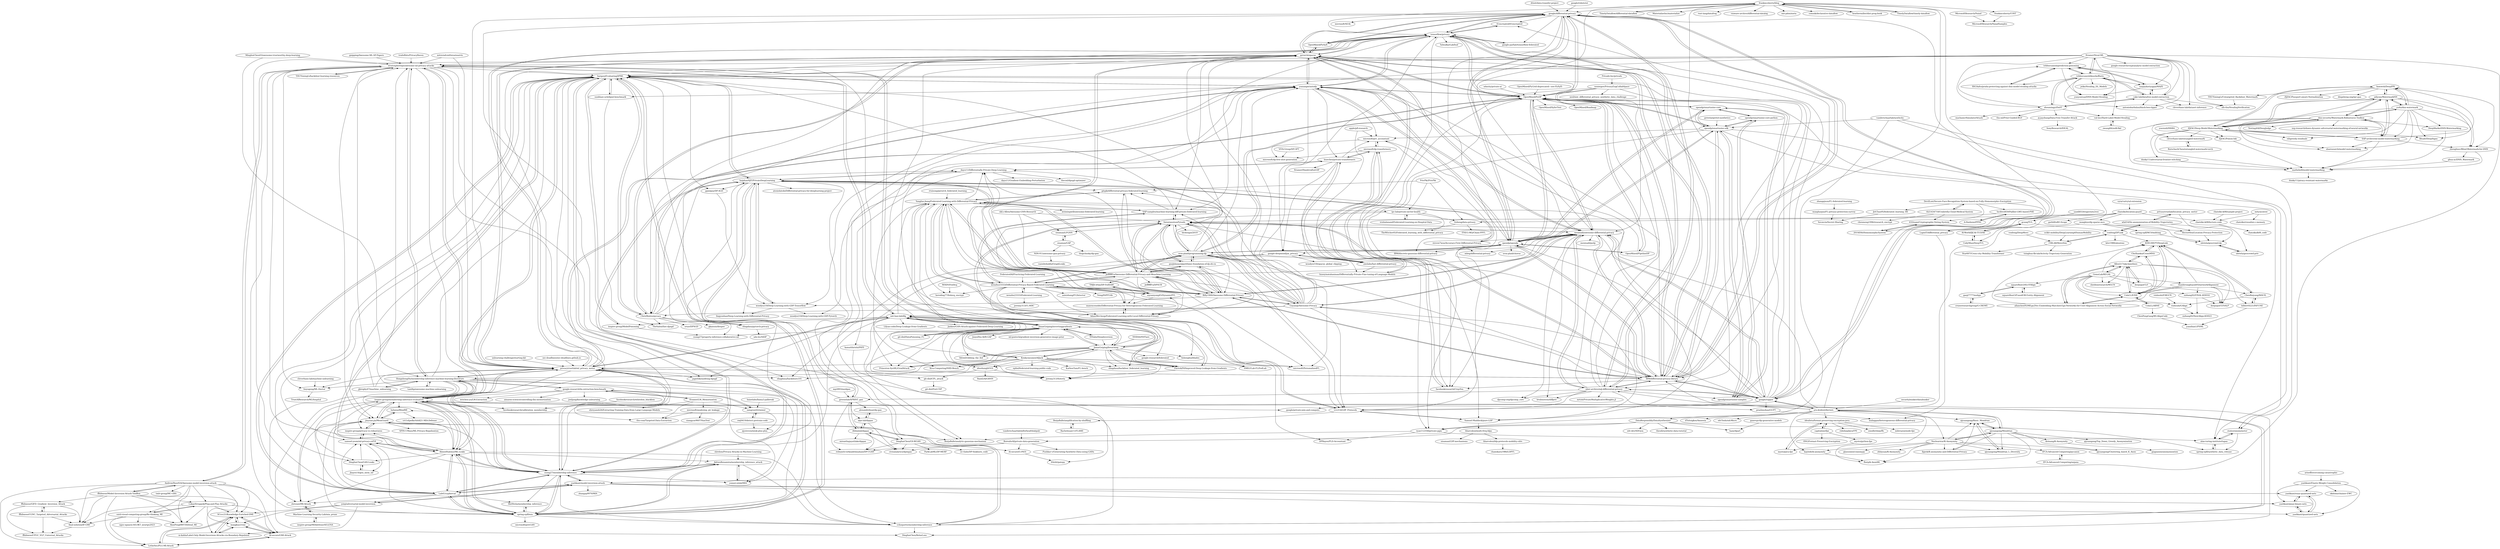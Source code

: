 digraph G {
"dtinit/data-transfer-project" -> "google/differential-privacy" ["e"=1]
"tf-encrypted/tf-encrypted" -> "tensorflow/privacy" ["e"=1]
"OpenMined/PyGrid-deprecated---see-PySyft-" -> "OpenMined/PyDP" ["e"=1]
"google/robotstxt" -> "google/differential-privacy" ["e"=1]
"SAP-samples/machine-learning-diff-private-federated-learning" -> "Yangfan-Jiang/Federated-Learning-with-Differential-Privacy" ["e"=1]
"SAP-samples/machine-learning-diff-private-federated-learning" -> "wenzhu23333/Differential-Privacy-Based-Federated-Learning" ["e"=1]
"SAP-samples/machine-learning-diff-private-federated-learning" -> "gitgik/differential-privacy-federated-learning" ["e"=1]
"SAP-samples/machine-learning-diff-private-federated-learning" -> "bargavj/EvaluatingDPML" ["e"=1]
"SAP-samples/machine-learning-diff-private-federated-learning" -> "forestneo/sunPytools" ["e"=1]
"google-parfait/tensorflow-federated" -> "tensorflow/privacy" ["e"=1]
"yuxiangw/autodp" -> "bargavj/EvaluatingDPML"
"yuxiangw/autodp" -> "microsoft/prv_accountant"
"yuxiangw/autodp" -> "ChrisWaites/pyvacy"
"yuxiangw/autodp" -> "OpenMined/PyDP"
"yuxiangw/autodp" -> "pytorch/opacus"
"yuxiangw/autodp" -> "DingfanChen/GS-WGAN"
"yuxiangw/autodp" -> "google-deepmind/jax_privacy"
"yuxiangw/autodp" -> "DPBayes/PLD-Accountant"
"yuxiangw/autodp" -> "opendp/opendp"
"yuxiangw/autodp" -> "BorjaBalle/analytic-gaussian-mechanism"
"yuxiangw/autodp" -> "lxuechen/private-transformers"
"yuxiangw/autodp" -> "woodyx218/Deep-Learning-with-GDP-Tensorflow"
"yuxiangw/autodp" -> "tensorflow/privacy"
"yuxiangw/autodp" -> "menisadi/awesome-differential-privacy"
"yuxiangw/autodp" -> "sunblaze-ucb/dpml-benchmark"
"IBM/differential-privacy-library" -> "OpenMined/PyDP"
"IBM/differential-privacy-library" -> "google/differential-privacy"
"IBM/differential-privacy-library" -> "pytorch/opacus"
"IBM/differential-privacy-library" -> "tensorflow/privacy"
"IBM/differential-privacy-library" -> "menisadi/awesome-differential-privacy"
"IBM/differential-privacy-library" -> "opendp/opendp"
"IBM/differential-privacy-library" -> "opendp/smartnoise-sdk"
"IBM/differential-privacy-library" -> "google/rappor"
"IBM/differential-privacy-library" -> "uber-archive/sql-differential-privacy"
"IBM/differential-privacy-library" -> "Billy1900/Awesome-Differential-Privacy"
"IBM/differential-privacy-library" -> "privacytrustlab/ml_privacy_meter"
"IBM/differential-privacy-library" -> "tf-encrypted/tf-encrypted" ["e"=1]
"IBM/differential-privacy-library" -> "facebookresearch/CrypTen" ["e"=1]
"IBM/differential-privacy-library" -> "forestneo/sunPytools"
"IBM/differential-privacy-library" -> "yuxiangw/autodp"
"tensorflow/privacy" -> "pytorch/opacus"
"tensorflow/privacy" -> "IBM/differential-privacy-library"
"tensorflow/privacy" -> "google/differential-privacy"
"tensorflow/privacy" -> "google-parfait/tensorflow-federated" ["e"=1]
"tensorflow/privacy" -> "tf-encrypted/tf-encrypted" ["e"=1]
"tensorflow/privacy" -> "privacytrustlab/ml_privacy_meter"
"tensorflow/privacy" -> "OpenMined/PyDP"
"tensorflow/privacy" -> "yuxiangw/autodp"
"tensorflow/privacy" -> "bargavj/EvaluatingDPML"
"tensorflow/privacy" -> "SAP-samples/machine-learning-diff-private-federated-learning" ["e"=1]
"tensorflow/privacy" -> "facebookresearch/CrypTen" ["e"=1]
"tensorflow/privacy" -> "OpenMined/PySyft" ["e"=1]
"tensorflow/privacy" -> "ChrisWaites/pyvacy"
"tensorflow/privacy" -> "TalwalkarLab/leaf" ["e"=1]
"tensorflow/privacy" -> "uber-archive/sql-differential-privacy"
"chatziko/location-guard" -> "wangleye/dp-sparse-mcs"
"chatziko/location-guard" -> "chatziko-k08/lecture-code"
"chatziko/location-guard" -> "LapisIT/differential_privacy"
"chatziko/location-guard" -> "gorhill/uBO-Scope" ["e"=1]
"chatziko/location-guard" -> "forestneo/sunPytools"
"vonfeng/DeepMove" -> "FIBLAB/MoveSim" ["e"=1]
"MicrosoftResearch/Naiad" -> "MicrosoftResearch/NaiadSamples" ["e"=1]
"BorjaBalle/amplification-by-shuffling" -> "Rachelxuan11/FLAME"
"ryan112358/private-pgm" -> "alan-turing-institute/tapas"
"ryan112358/private-pgm" -> "DPBayes/PLD-Accountant"
"ryan112358/private-pgm" -> "BorjaBalle/analytic-gaussian-mechanism"
"ppmlguy/DP-AGD" -> "woodyx218/Deep-Learning-with-GDP-Tensorflow"
"Nuclearstar/K-Anonymity" -> "qiyuangong/Mondrian"
"Nuclearstar/K-Anonymity" -> "kaylode/k-anonymity"
"Nuclearstar/K-Anonymity" -> "qiyuangong/Basic_Mondrian"
"Nuclearstar/K-Anonymity" -> "llgeek/K-anonymity-and-Differential-Privacy"
"Nuclearstar/K-Anonymity" -> "qiyuangong/Mondrian_L_Diversity"
"Nuclearstar/K-Anonymity" -> "fhstp/k-AnonML"
"Nuclearstar/K-Anonymity" -> "glassonion1/anonypy"
"Nuclearstar/K-Anonymity" -> "IFCA-Advanced-Computing/pycanon"
"Nuclearstar/K-Anonymity" -> "zhhiyuan/K-Anonymity"
"Nuclearstar/K-Anonymity" -> "qiyuangong/Clustering_based_K_Anon"
"bargavj/EvaluatingDPML" -> "inspire-group/membership-inference-evaluation"
"bargavj/EvaluatingDPML" -> "csong27/membership-inference"
"bargavj/EvaluatingDPML" -> "haiphanNJIT/PrivateDeepLearning"
"bargavj/EvaluatingDPML" -> "samuel-yeom/ml-privacy-csf18"
"bargavj/EvaluatingDPML" -> "ChrisWaites/pyvacy"
"bargavj/EvaluatingDPML" -> "sunblaze-ucb/dpml-benchmark"
"bargavj/EvaluatingDPML" -> "spring-epfl/mia"
"bargavj/EvaluatingDPML" -> "yuxiangw/autodp"
"bargavj/EvaluatingDPML" -> "DingfanChen/GAN-Leaks"
"bargavj/EvaluatingDPML" -> "AhmedSalem2/ML-Leaks"
"bargavj/EvaluatingDPML" -> "jinyuan-jia/MemGuard"
"bargavj/EvaluatingDPML" -> "inspire-group/ModelPoisoning" ["e"=1]
"bargavj/EvaluatingDPML" -> "Lab41/cyphercat"
"bargavj/EvaluatingDPML" -> "ppmlguy/DP-AGD"
"bargavj/EvaluatingDPML" -> "jagielski/auditing-dpsgd"
"forestneo/sunPytools" -> "vvv214/LDP_Protocols"
"forestneo/sunPytools" -> "Billy1900/Awesome-Differential-Privacy"
"forestneo/sunPytools" -> "Guyanqi/Awesome-Privacy"
"forestneo/sunPytools" -> "uvm-plaid/programming-dp"
"forestneo/sunPytools" -> "Samuel-Maddock/pure-LDP"
"forestneo/sunPytools" -> "JeffffffFu/Awesome-Differential-Privacy-and-Meachine-Learning"
"forestneo/sunPytools" -> "guoJohnny/algorithmic-foundation-of-dp-zh-cn"
"forestneo/sunPytools" -> "SAP-samples/machine-learning-diff-private-federated-learning" ["e"=1]
"forestneo/sunPytools" -> "menisadi/awesome-differential-privacy"
"forestneo/sunPytools" -> "gitgik/differential-privacy-federated-learning"
"forestneo/sunPytools" -> "hlchengzi/2019"
"forestneo/sunPytools" -> "IBM/differential-privacy-library"
"forestneo/sunPytools" -> "sisaman/LPGNN"
"tb21434718/Umbrella-Cloud-Medical-System" -> "DevilLost/Secure-Face-Recognition-System-based-on-Fully-Homomorphic-Encryption"
"tb21434718/Umbrella-Cloud-Medical-System" -> "chenmeng1996/research_encrypt"
"tb21434718/Umbrella-Cloud-Medical-System" -> "632team/Cryptographic-Voting-System"
"sec-deadlines/sec-deadlines.github.io" -> "privacytrustlab/ml_privacy_meter" ["e"=1]
"mity/acutest" -> "chatziko/visualize-c-memory"
"mity/acutest" -> "chatziko-k08/lecture-code"
"udacity/private-ai" -> "OpenMined/PyDP" ["e"=1]
"A-Hashemi/PPDL" -> "lucifer2859/Paillier-LWE-based-PHE"
"AhmedSalem2/ML-Leaks" -> "csong27/membership-inference"
"AhmedSalem2/ML-Leaks" -> "samuel-yeom/ml-privacy-csf18"
"AhmedSalem2/ML-Leaks" -> "jinyuan-jia/MemGuard"
"AhmedSalem2/ML-Leaks" -> "spring-epfl/mia"
"AhmedSalem2/ML-Leaks" -> "inspire-group/membership-inference-evaluation"
"AhmedSalem2/ML-Leaks" -> "inspire-group/privacy-vs-robustness"
"AhmedSalem2/ML-Leaks" -> "DingfanChen/GAN-Leaks"
"AhmedSalem2/ML-Leaks" -> "Lab41/cyphercat"
"AhmedSalem2/ML-Leaks" -> "shrezaei/MI-Attack"
"AhmedSalem2/ML-Leaks" -> "AdrienBenamira/membership_inference_attack"
"AhmedSalem2/ML-Leaks" -> "cchoquette/membership-inference"
"AhmedSalem2/ML-Leaks" -> "bargavj/EvaluatingDPML"
"illidanlab/dpgan" -> "alps-lab/dpgan"
"illidanlab/dpgan" -> "DingfanChen/GS-WGAN"
"illidanlab/dpgan" -> "greenelab/SPRINT_gan"
"illidanlab/dpgan" -> "miranthajayatilake/dpgan"
"illidanlab/dpgan" -> "civisanalytics/dpwgan"
"illidanlab/dpgan" -> "reihaneh-torkzadehmahani/DP-CGAN"
"idealista/format-preserving-encryption-java" -> "mysto/java-fpe"
"idealista/format-preserving-encryption-java" -> "robshep/JavaFPE"
"idealista/format-preserving-encryption-java" -> "capitalone/fpe"
"idealista/format-preserving-encryption-java" -> "emulbreh/pyffx"
"idealista/format-preserving-encryption-java" -> "mderazon/node-fpe"
"usnistgov/PrivacyEngCollabSpace" -> "OpenMined/PyDP"
"usnistgov/PrivacyEngCollabSpace" -> "IBM/differential-privacy-library"
"usnistgov/PrivacyEngCollabSpace" -> "nesl/nist_differential_privacy_synthetic_data_challenge"
"usnistgov/PrivacyEngCollabSpace" -> "menisadi/awesome-differential-privacy"
"usnistgov/PrivacyEngCollabSpace" -> "ryan112358/private-pgm"
"ChrisWaites/pyvacy" -> "bargavj/EvaluatingDPML"
"ChrisWaites/pyvacy" -> "ebagdasa/pytorch-privacy"
"ChrisWaites/pyvacy" -> "yuxiangw/autodp"
"ChrisWaites/pyvacy" -> "TheSalon/fast-dpsgd"
"ChrisWaites/pyvacy" -> "pytorch/opacus"
"ChrisWaites/pyvacy" -> "haiphanNJIT/PrivateDeepLearning"
"ChrisWaites/pyvacy" -> "dayu11/Differentially-Private-Deep-Learning"
"ChrisWaites/pyvacy" -> "srxzr/DPSGD"
"ChrisWaites/pyvacy" -> "gkaissis/deepee" ["e"=1]
"Guyanqi/Awesome-Privacy" -> "forestneo/sunPytools"
"Guyanqi/Awesome-Privacy" -> "Billy1900/Awesome-Differential-Privacy"
"Guyanqi/Awesome-Privacy" -> "menisadi/awesome-differential-privacy"
"Guyanqi/Awesome-Privacy" -> "haiphanNJIT/PrivateDeepLearning"
"Guyanqi/Awesome-Privacy" -> "uvm-plaid/programming-dp"
"Guyanqi/Awesome-Privacy" -> "bargavj/EvaluatingDPML"
"Guyanqi/Awesome-Privacy" -> "tensorflow/privacy"
"Guyanqi/Awesome-Privacy" -> "vvv214/LDP_Protocols"
"Guyanqi/Awesome-Privacy" -> "pytorch/opacus"
"Guyanqi/Awesome-Privacy" -> "ChrisWaites/pyvacy"
"Guyanqi/Awesome-Privacy" -> "IBM/differential-privacy-library"
"Guyanqi/Awesome-Privacy" -> "SAP-samples/machine-learning-diff-private-federated-learning" ["e"=1]
"Guyanqi/Awesome-Privacy" -> "JeffffffFu/Awesome-Differential-Privacy-and-Meachine-Learning"
"Guyanqi/Awesome-Privacy" -> "yuxiangw/autodp"
"Guyanqi/Awesome-Privacy" -> "mit-han-lab/dlg"
"ebagdasa/pytorch-privacy" -> "uds-lsv/SIDP"
"gitgik/differential-privacy-federated-learning" -> "Yangfan-Jiang/Federated-Learning-with-Differential-Privacy"
"gitgik/differential-privacy-federated-learning" -> "AdamWei-boop/Federated-Learning-with-Local-Differential-Privacy"
"alps-lab/dpgan" -> "alexandrehuat/dp-gan"
"alps-lab/dpgan" -> "illidanlab/dpgan"
"alps-lab/dpgan" -> "civisanalytics/dpwgan"
"sunblaze-ucb/dpml-benchmark" -> "bargavj/EvaluatingDPML"
"sunblaze-ucb/dpml-benchmark" -> "TheSalon/fast-dpsgd"
"spring-epfl/mia" -> "csong27/membership-inference"
"spring-epfl/mia" -> "BielStela/membership_inference"
"spring-epfl/mia" -> "inspire-group/membership-inference-evaluation"
"spring-epfl/mia" -> "AdrienBenamira/membership_inference_attack"
"spring-epfl/mia" -> "AhmedSalem2/ML-Leaks"
"spring-epfl/mia" -> "privacytrustlab/ml_privacy_meter"
"spring-epfl/mia" -> "bargavj/EvaluatingDPML"
"spring-epfl/mia" -> "Lab41/cyphercat"
"spring-epfl/mia" -> "cchoquette/membership-inference"
"spring-epfl/mia" -> "jinyuan-jia/MemGuard"
"spring-epfl/mia" -> "samuel-yeom/ml-privacy-csf18"
"spring-epfl/mia" -> "microsoft/privGAN"
"yashkant/enas-quantized-nets" -> "yashkant/pnas-binary-nets"
"yashkant/enas-quantized-nets" -> "yashkant/quantized-nets"
"ChuXiaokai/CrossMNA" -> "Allen517/alp-baselines"
"ChuXiaokai/CrossMNA" -> "ColaLL/IONE"
"ChuXiaokai/CrossMNA" -> "KDD-HIEPT/DeepLink"
"inspire-group/ModelPoisoning" -> "bargavj/EvaluatingDPML" ["e"=1]
"inspire-group/ModelPoisoning" -> "csong27/property-inference-collaborative-ml" ["e"=1]
"BielStela/membership_inference" -> "spring-epfl/mia"
"adiyoss/WatermarkNN" -> "yu4u/dnn-watermark"
"adiyoss/WatermarkNN" -> "zhenglisec/Blind-Watermark-for-DNN"
"adiyoss/WatermarkNN" -> "sbaresearch/model-watermarking"
"adiyoss/WatermarkNN" -> "kamwoh/DeepIPR"
"adiyoss/WatermarkNN" -> "dnn-security/Watermark-Robustness-Toolbox"
"adiyoss/WatermarkNN" -> "ZJZAC/Deep-Model-Watermarking"
"adiyoss/WatermarkNN" -> "SAP-archive/ml-model-watermarking"
"adiyoss/WatermarkNN" -> "Bitadr/DeepSigns"
"whd14/De-anonymization-of-Mobility-Trajectories" -> "privacytrustlab/location_privacy_meter"
"whd14/De-anonymization-of-Mobility-Trajectories" -> "HectorHou/Location-Privacy-Protection"
"whd14/De-anonymization-of-Mobility-Trajectories" -> "vonfeng/DPLink"
"whd14/De-anonymization-of-Mobility-Trajectories" -> "ubriela/geocrowd-dp"
"allanchen95/MEgo2Vec-Embedding-Matched-Ego-Networks-for-User-Alignment-Across-Social-Networks" -> "ColaLL/IONE"
"allanchen95/MEgo2Vec-Embedding-Matched-Ego-Networks-for-User-Alignment-Across-Social-Networks" -> "Allen517/alp-baselines"
"allanchen95/MEgo2Vec-Embedding-Matched-Ego-Networks-for-User-Alignment-Across-Social-Networks" -> "KDD-HIEPT/DeepLink"
"Allen517/alp-baselines" -> "ChuXiaokai/CrossMNA"
"Allen517/alp-baselines" -> "deepopo/CLF"
"Allen517/alp-baselines" -> "allanchen95/MEgo2Vec-Embedding-Matched-Ego-Networks-for-User-Alignment-Across-Social-Networks"
"Allen517/alp-baselines" -> "ColaLL/IONE"
"Allen517/alp-baselines" -> "sheldonresearch/MGCN"
"Allen517/alp-baselines" -> "hilbert9221/INFUNE"
"Allen517/alp-baselines" -> "deepopo/CENALP"
"Allen517/alp-baselines" -> "GemsLab/REGAL"
"thanhtrunghuynh93/networkAlignment" -> "sizhang92/FINAL-KDD16"
"thanhtrunghuynh93/networkAlignment" -> "allanchen95/MEgo2Vec-Embedding-Matched-Ego-Networks-for-User-Alignment-Across-Social-Networks"
"thanhtrunghuynh93/networkAlignment" -> "ColaLL/IONE"
"thanhtrunghuynh93/networkAlignment" -> "ChenBaiyang/MAUIL"
"thanhtrunghuynh93/networkAlignment" -> "KDD-HIEPT/DeepLink"
"thanhtrunghuynh93/networkAlignment" -> "deepopo/CENALP"
"spring-epfl/MCSAuditing" -> "ubriela/geocrowd-dp"
"AdrienBenamira/membership_inference_attack" -> "yonsei-sslab/MIA"
"AdrienBenamira/membership_inference_attack" -> "spring-epfl/mia"
"AdrienBenamira/membership_inference_attack" -> "csong27/membership-inference"
"AdrienBenamira/membership_inference_attack" -> "cchoquette/membership-inference"
"ColaLL/ABNE" -> "ColaLL/IONE"
"ColaLL/ABNE" -> "ChenPengGang/WLAlignCode"
"llgeek/K-anonymity-and-Differential-Privacy" -> "qiyuangong/Basic_Mondrian"
"SSGAalto/prada-protecting-against-dnn-model-stealing-attacks" -> "tribhuvanesh/prediction-poisoning"
"tribhuvanesh/knockoffnets" -> "tribhuvanesh/prediction-poisoning"
"tribhuvanesh/knockoffnets" -> "sanjaykariyappa/MAZE"
"tribhuvanesh/knockoffnets" -> "cake-lab/datafree-model-extraction"
"tribhuvanesh/knockoffnets" -> "zhoumingyi/DaST"
"tribhuvanesh/knockoffnets" -> "antoniobarbalau/black-box-ripper"
"tribhuvanesh/knockoffnets" -> "SSGAalto/prada-protecting-against-dnn-model-stealing-attacks"
"tribhuvanesh/knockoffnets" -> "val-iisc/Hard-Label-Model-Stealing"
"tribhuvanesh/knockoffnets" -> "jeiks/Stealing_DL_Models"
"tribhuvanesh/knockoffnets" -> "yunyuntsai/DNN-Model-Stealing"
"tribhuvanesh/knockoffnets" -> "ftramer/Steal-ML"
"prashmohan/GUPT" -> "malaggan/heterogeneous-differential-privacy"
"facebookresearch/whitebox_blackbox" -> "facebookresearch/calibration_membership"
"KDD-HIEPT/DeepLink" -> "ChenBaiyang/MAUIL"
"KDD-HIEPT/DeepLink" -> "ColaLL/IONE"
"KDD-HIEPT/DeepLink" -> "ChuXiaokai/CrossMNA"
"AI-World/IJCAI-TULVAE" -> "CodyMiao/DeepTUL"
"AI-World/IJCAI-TULVAE" -> "gcooq/TUL"
"vonfeng/DPLink" -> "KDD-HIEPT/DeepLink"
"vonfeng/DPLink" -> "whd14/De-anonymization-of-Mobility-Trajectories"
"vonfeng/DPLink" -> "kite1988/aboutme"
"vonfeng/DPLink" -> "FIBLAB/MoveSim"
"yashkant/Elastic-Weight-Consolidation" -> "yashkant/pnas-binary-nets"
"yashkant/Elastic-Weight-Consolidation" -> "yashkant/enas-quantized-nets"
"yashkant/Elastic-Weight-Consolidation" -> "yashkant/quantized-nets"
"yashkant/Elastic-Weight-Consolidation" -> "okdshin/chainer-EWC" ["e"=1]
"steven7woo/Accuracy-First-Differential-Privacy" -> "mbrg/differential-privacy"
"steven7woo/Accuracy-First-Differential-Privacy" -> "haiphanNJIT/PrivateDeepLearning"
"yashkant/quantized-nets" -> "yashkant/enas-quantized-nets"
"yashkant/quantized-nets" -> "yashkant/pnas-binary-nets"
"yashkant/model-inversion-attack" -> "yziqi/adversarial-model-inversion"
"yashkant/model-inversion-attack" -> "Lab41/cyphercat"
"yashkant/model-inversion-attack" -> "yashkant/pnas-binary-nets"
"yashkant/model-inversion-attack" -> "zhangzp9970/MIA" ["e"=1]
"yashkant/model-inversion-attack" -> "yashkant/enas-quantized-nets"
"yashkant/model-inversion-attack" -> "csong27/membership-inference"
"yashkant/model-inversion-attack" -> "yashkant/quantized-nets"
"GemsLab/REGAL" -> "Allen517/alp-baselines"
"GemsLab/REGAL" -> "sizhang92/FINAL-KDD16"
"GemsLab/REGAL" -> "ColaLL/IONE"
"GemsLab/REGAL" -> "allanchen95/MEgo2Vec-Embedding-Matched-Ego-Networks-for-User-Alignment-Across-Social-Networks"
"GemsLab/REGAL" -> "thanhtrunghuynh93/networkAlignment"
"GemsLab/REGAL" -> "squareRoot3/SLOTAlign"
"GemsLab/REGAL" -> "sheldonresearch/MGCN"
"GemsLab/REGAL" -> "deepopo/CLF"
"GemsLab/REGAL" -> "KDD-HIEPT/DeepLink"
"GemsLab/REGAL" -> "vinhsuhi/GAlign"
"deepopo/CLF" -> "Allen517/alp-baselines"
"deepopo/CLF" -> "deepopo/CENALP"
"Lab41/cyphercat" -> "csong27/membership-inference"
"Lab41/cyphercat" -> "AhmedSalem2/ML-Leaks"
"Lab41/cyphercat" -> "BielStela/membership_inference"
"Lab41/cyphercat" -> "yashkant/model-inversion-attack"
"Lab41/cyphercat" -> "jinyuan-jia/MemGuard"
"Lab41/cyphercat" -> "spring-epfl/mia"
"Lab41/cyphercat" -> "bargavj/EvaluatingDPML"
"Lab41/cyphercat" -> "samuel-yeom/ml-privacy-csf18"
"Lab41/cyphercat" -> "shrezaei/MI-Attack"
"Lab41/cyphercat" -> "yziqi/adversarial-model-inversion"
"Lab41/cyphercat" -> "inspire-group/membership-inference-evaluation"
"kamathhrishi/PATE" -> "frhrdr/patepy"
"yashkant/pnas-binary-nets" -> "yashkant/enas-quantized-nets"
"yashkant/pnas-binary-nets" -> "yashkant/quantized-nets"
"samuel-yeom/ml-privacy-csf18" -> "inspire-group/privacy-vs-robustness"
"samuel-yeom/ml-privacy-csf18" -> "AhmedSalem2/ML-Leaks"
"samuel-yeom/ml-privacy-csf18" -> "jhayes14/gen_mem_inf"
"jhayes14/gen_mem_inf" -> "DingfanChen/GAN-Leaks"
"zhenglisec/Blind-Watermark-for-DNN" -> "mathebell/model-watermarking"
"zhenglisec/Blind-Watermark-for-DNN" -> "ghua-ac/DNN_Watermark"
"alexandrehuat/dp-gan" -> "alps-lab/dpgan"
"stratosphereips/awesome-ml-privacy-attacks" -> "privacytrustlab/ml_privacy_meter"
"stratosphereips/awesome-ml-privacy-attacks" -> "HongshengHu/membership-inference-machine-learning-literature"
"stratosphereips/awesome-ml-privacy-attacks" -> "inspire-group/membership-inference-evaluation"
"stratosphereips/awesome-ml-privacy-attacks" -> "mit-han-lab/dlg"
"stratosphereips/awesome-ml-privacy-attacks" -> "bargavj/EvaluatingDPML"
"stratosphereips/awesome-ml-privacy-attacks" -> "csong27/membership-inference"
"stratosphereips/awesome-ml-privacy-attacks" -> "THUYimingLi/backdoor-learning-resources" ["e"=1]
"stratosphereips/awesome-ml-privacy-attacks" -> "jinyuan-jia/MemGuard"
"stratosphereips/awesome-ml-privacy-attacks" -> "JonasGeiping/invertinggradients"
"stratosphereips/awesome-ml-privacy-attacks" -> "spring-epfl/mia"
"stratosphereips/awesome-ml-privacy-attacks" -> "AhmedSalem2/ML-Leaks"
"stratosphereips/awesome-ml-privacy-attacks" -> "liuyugeng/ML-Doctor"
"stratosphereips/awesome-ml-privacy-attacks" -> "JonasGeiping/breaching"
"stratosphereips/awesome-ml-privacy-attacks" -> "AndrewZhou924/Awesome-model-inversion-attack"
"stratosphereips/awesome-ml-privacy-attacks" -> "ebagdasa/backdoors101" ["e"=1]
"OpenMined/PyDP" -> "IBM/differential-privacy-library"
"OpenMined/PyDP" -> "menisadi/awesome-differential-privacy"
"OpenMined/PyDP" -> "google/differential-privacy"
"OpenMined/PyDP" -> "OpenMined/PipelineDP"
"OpenMined/PyDP" -> "pytorch/opacus"
"OpenMined/PyDP" -> "opendp/opendp"
"OpenMined/PyDP" -> "yuxiangw/autodp"
"OpenMined/PyDP" -> "tensorflow/privacy"
"OpenMined/PyDP" -> "opendp/smartnoise-sdk"
"OpenMined/PyDP" -> "uvm-plaid/programming-dp"
"OpenMined/PyDP" -> "OpenMined/Roadmap" ["e"=1]
"OpenMined/PyDP" -> "OpenMined/SyferText" ["e"=1]
"OpenMined/PyDP" -> "privacytrustlab/ml_privacy_meter"
"OpenMined/PyDP" -> "facebookresearch/CrypTen" ["e"=1]
"OpenMined/PyDP" -> "opendp/smartnoise-core"
"pytorch/opacus" -> "tensorflow/privacy"
"pytorch/opacus" -> "IBM/differential-privacy-library"
"pytorch/opacus" -> "OpenMined/PyDP"
"pytorch/opacus" -> "facebookresearch/CrypTen" ["e"=1]
"pytorch/opacus" -> "privacytrustlab/ml_privacy_meter"
"pytorch/opacus" -> "google/differential-privacy"
"pytorch/opacus" -> "yuxiangw/autodp"
"pytorch/opacus" -> "ChrisWaites/pyvacy"
"pytorch/opacus" -> "google-research/federated" ["e"=1]
"pytorch/opacus" -> "JeffffffFu/Awesome-Differential-Privacy-and-Meachine-Learning"
"pytorch/opacus" -> "SAP-samples/machine-learning-diff-private-federated-learning" ["e"=1]
"pytorch/opacus" -> "bargavj/EvaluatingDPML"
"pytorch/opacus" -> "OpenMined/PySyft" ["e"=1]
"pytorch/opacus" -> "opendp/opendp"
"pytorch/opacus" -> "stratosphereips/awesome-ml-privacy-attacks"
"uvm-plaid/programming-dp" -> "JeffffffFu/Awesome-Differential-Privacy-and-Meachine-Learning"
"uvm-plaid/programming-dp" -> "forestneo/sunPytools"
"uvm-plaid/programming-dp" -> "wenzhu23333/Differential-Privacy-Based-Federated-Learning"
"uvm-plaid/programming-dp" -> "guoJohnny/algorithmic-foundation-of-dp-zh-cn"
"uvm-plaid/programming-dp" -> "OpenMined/PyDP"
"uvm-plaid/programming-dp" -> "opendp/opendp"
"uvm-plaid/programming-dp" -> "pytorch/opacus"
"uvm-plaid/programming-dp" -> "Guyanqi/Awesome-Privacy"
"uvm-plaid/programming-dp" -> "menisadi/awesome-differential-privacy"
"uvm-plaid/programming-dp" -> "dayu11/Differentially-Private-Deep-Learning"
"uvm-plaid/programming-dp" -> "IBM/differential-privacy-library"
"uvm-plaid/programming-dp" -> "Billy1900/Awesome-Differential-Privacy"
"uvm-plaid/programming-dp" -> "vvv214/LDP_Protocols"
"uvm-plaid/programming-dp" -> "yuxiangw/autodp"
"uvm-plaid/programming-dp" -> "Samuel-Maddock/pure-LDP"
"Yangfan-Jiang/Federated-Learning-with-Differential-Privacy" -> "wenzhu23333/Differential-Privacy-Based-Federated-Learning"
"Yangfan-Jiang/Federated-Learning-with-Differential-Privacy" -> "AdamWei-boop/Federated-Learning-with-Local-Differential-Privacy"
"Yangfan-Jiang/Federated-Learning-with-Differential-Privacy" -> "SAP-samples/machine-learning-diff-private-federated-learning" ["e"=1]
"Yangfan-Jiang/Federated-Learning-with-Differential-Privacy" -> "JeffffffFu/Awesome-Differential-Privacy-and-Meachine-Learning"
"Yangfan-Jiang/Federated-Learning-with-Differential-Privacy" -> "maxencenoble/Differential-Privacy-for-Heterogeneous-Federated-Learning"
"Yangfan-Jiang/Federated-Learning-with-Differential-Privacy" -> "gitgik/differential-privacy-federated-learning"
"Yangfan-Jiang/Federated-Learning-with-Differential-Privacy" -> "Billy1900/Awesome-Differential-Privacy"
"Yangfan-Jiang/Federated-Learning-with-Differential-Privacy" -> "xiyuanyang45/DynamicPFL"
"Yangfan-Jiang/Federated-Learning-with-Differential-Privacy" -> "ipc-lab/private-ml-for-health"
"Yangfan-Jiang/Federated-Learning-with-Differential-Privacy" -> "weimingwill/awesome-federated-learning" ["e"=1]
"Yangfan-Jiang/Federated-Learning-with-Differential-Privacy" -> "heroding77/fedavg_encrypt"
"Yangfan-Jiang/Federated-Learning-with-Differential-Privacy" -> "dayu11/Differentially-Private-Deep-Learning"
"Yangfan-Jiang/Federated-Learning-with-Differential-Privacy" -> "Xtra-Computing/NIID-Bench" ["e"=1]
"Yangfan-Jiang/Federated-Learning-with-Differential-Privacy" -> "JonasGeiping/invertinggradients"
"Yangfan-Jiang/Federated-Learning-with-Differential-Privacy" -> "microsoft/PersonalizedFL" ["e"=1]
"cleverhans-lab/machine-unlearning" -> "liuyugeng/ML-Doctor" ["e"=1]
"facebookresearch/CrypTen" -> "pytorch/opacus" ["e"=1]
"google/differential-privacy" -> "IBM/differential-privacy-library"
"google/differential-privacy" -> "OpenMined/PyDP"
"google/differential-privacy" -> "tensorflow/privacy"
"google/differential-privacy" -> "pytorch/opacus"
"google/differential-privacy" -> "facebookresearch/CrypTen" ["e"=1]
"google/differential-privacy" -> "menisadi/awesome-differential-privacy"
"google/differential-privacy" -> "google/rappor"
"google/differential-privacy" -> "opendp/opendp"
"google/differential-privacy" -> "tf-encrypted/tf-encrypted" ["e"=1]
"google/differential-privacy" -> "OpenMined/PySyft" ["e"=1]
"google/differential-privacy" -> "google/private-join-and-compute" ["e"=1]
"google/differential-privacy" -> "uber-archive/sql-differential-privacy"
"google/differential-privacy" -> "google-parfait/tensorflow-federated" ["e"=1]
"google/differential-privacy" -> "privacytrustlab/ml_privacy_meter"
"google/differential-privacy" -> "microsoft/SEAL" ["e"=1]
"gretelai/gretel-synthetics" -> "opendp/smartnoise-sdk" ["e"=1]
"jjbrophy47/machine_unlearning" -> "HongshengHu/membership-inference-machine-learning-literature" ["e"=1]
"jjbrophy47/machine_unlearning" -> "stratosphereips/awesome-ml-privacy-attacks" ["e"=1]
"jjbrophy47/machine_unlearning" -> "privacytrustlab/ml_privacy_meter" ["e"=1]
"PrivPkt/PrivPkt" -> "ipc-lab/private-ml-for-health" ["e"=1]
"PrivPkt/PrivPkt" -> "gitgik/differential-privacy-federated-learning" ["e"=1]
"PrivPkt/PrivPkt" -> "ltzheng/data-privacy" ["e"=1]
"TimelyDataflow/timely-dataflow" -> "frankmcsherry/blog" ["e"=1]
"securitybunker/databunker" -> "arx-deidentifier/arx" ["e"=1]
"WHDY/FedAvg" -> "heroding77/fedavg_encrypt" ["e"=1]
"THUYimingLi/backdoor-learning-resources" -> "stratosphereips/awesome-ml-privacy-attacks" ["e"=1]
"privacytrustlab/ml_privacy_meter" -> "HongshengHu/membership-inference-machine-learning-literature"
"privacytrustlab/ml_privacy_meter" -> "stratosphereips/awesome-ml-privacy-attacks"
"privacytrustlab/ml_privacy_meter" -> "inspire-group/membership-inference-evaluation"
"privacytrustlab/ml_privacy_meter" -> "csong27/membership-inference"
"privacytrustlab/ml_privacy_meter" -> "spring-epfl/mia"
"privacytrustlab/ml_privacy_meter" -> "bargavj/EvaluatingDPML"
"privacytrustlab/ml_privacy_meter" -> "pytorch/opacus"
"privacytrustlab/ml_privacy_meter" -> "tensorflow/privacy"
"privacytrustlab/ml_privacy_meter" -> "AhmedSalem2/ML-Leaks"
"privacytrustlab/ml_privacy_meter" -> "liuyugeng/ML-Doctor"
"privacytrustlab/ml_privacy_meter" -> "IBM/differential-privacy-library"
"privacytrustlab/ml_privacy_meter" -> "mit-han-lab/dlg"
"privacytrustlab/ml_privacy_meter" -> "ebagdasa/backdoors101" ["e"=1]
"privacytrustlab/ml_privacy_meter" -> "jagielski/auditing-dpsgd"
"privacytrustlab/ml_privacy_meter" -> "OpenMined/PyDP"
"chatziko-k08/lecture-code" -> "chatziko/k08_code"
"JonasGeiping/invertinggradients" -> "JonasGeiping/breaching"
"JonasGeiping/invertinggradients" -> "mit-han-lab/dlg"
"JonasGeiping/invertinggradients" -> "PatrickZH/Improved-Deep-Leakage-from-Gradients"
"JonasGeiping/invertinggradients" -> "Princeton-SysML/GradAttack" ["e"=1]
"JonasGeiping/invertinggradients" -> "Koukyosyumei/AIJack"
"JonasGeiping/invertinggradients" -> "JunyiZhu-AI/R-GAP"
"JonasGeiping/invertinggradients" -> "git-disl/DataPoisoning_FL" ["e"=1]
"JonasGeiping/invertinggradients" -> "jeremy313/Soteria"
"JonasGeiping/invertinggradients" -> "csong27/property-inference-collaborative-ml"
"JonasGeiping/invertinggradients" -> "zhuohangli/GGL"
"JonasGeiping/invertinggradients" -> "NVlabs/DeepInversion" ["e"=1]
"JonasGeiping/invertinggradients" -> "lhfowl/robbing_the_fed" ["e"=1]
"JonasGeiping/invertinggradients" -> "git-disl/CPL_attack"
"JonasGeiping/invertinggradients" -> "ml-postech/gradient-inversion-generative-image-prior" ["e"=1]
"JonasGeiping/invertinggradients" -> "Yangfan-Jiang/Federated-Learning-with-Differential-Privacy"
"lucifer2859/Paillier-LWE-based-PHE" -> "A-Hashemi/PPDL"
"lucifer2859/Paillier-LWE-based-PHE" -> "ltzheng/data-privacy"
"NVlabs/DeepInversion" -> "JonasGeiping/invertinggradients" ["e"=1]
"NVlabs/DeepInversion" -> "JonasGeiping/breaching" ["e"=1]
"BorealisAI/private-data-generation" -> "civisanalytics/dpwgan"
"BorealisAI/private-data-generation" -> "Pushkar-v/Generating-Synthetic-Data-using-GANs" ["e"=1]
"BorealisAI/private-data-generation" -> "reihaneh-torkzadehmahani/DP-CGAN"
"BorealisAI/private-data-generation" -> "AI-secure/G-PATE"
"opendp/smartnoise-sdk" -> "opendp/opendp"
"opendp/smartnoise-sdk" -> "opendp/smartnoise-samples"
"opendp/smartnoise-sdk" -> "opendp/smartnoise-core-python"
"opendp/smartnoise-sdk" -> "opendp/smartnoise-core"
"opendp/smartnoise-sdk" -> "ryan112358/private-pgm"
"opendp/smartnoise-sdk" -> "IBM/differential-privacy-library"
"opendp/smartnoise-sdk" -> "OpenMined/PyDP"
"opendp/smartnoise-sdk" -> "statice/anonymeter"
"opendp/smartnoise-sdk" -> "alan-turing-institute/tapas"
"opendp/smartnoise-sdk" -> "microsoft/prv_accountant"
"Billy1900/Awesome-Differential-Privacy" -> "forestneo/sunPytools"
"Billy1900/Awesome-Differential-Privacy" -> "Guyanqi/Awesome-Privacy"
"Billy1900/Awesome-Differential-Privacy" -> "haiphanNJIT/PrivateDeepLearning"
"Billy1900/Awesome-Differential-Privacy" -> "Yangfan-Jiang/Federated-Learning-with-Differential-Privacy"
"Billy1900/Awesome-Differential-Privacy" -> "AdamWei-boop/Federated-Learning-with-Local-Differential-Privacy"
"Billy1900/Awesome-Differential-Privacy" -> "gitgik/differential-privacy-federated-learning"
"Billy1900/Awesome-Differential-Privacy" -> "JeffffffFu/Awesome-Differential-Privacy-and-Meachine-Learning"
"Billy1900/Awesome-Differential-Privacy" -> "menisadi/awesome-differential-privacy"
"Billy1900/Awesome-Differential-Privacy" -> "woodyx218/Deep-Learning-with-GDP-Tensorflow"
"Billy1900/Awesome-Differential-Privacy" -> "dayu11/Differentially-Private-Deep-Learning"
"Billy1900/Awesome-Differential-Privacy" -> "IBM/differential-privacy-library"
"Billy1900/Awesome-Differential-Privacy" -> "wenzhu23333/Differential-Privacy-Based-Federated-Learning"
"Billy1900/Awesome-Differential-Privacy" -> "guoJohnny/algorithmic-foundation-of-dp-zh-cn"
"opendp/smartnoise-samples" -> "opendp/smartnoise-core-python"
"opendp/smartnoise-samples" -> "opendp/smartnoise-sdk"
"opendp/smartnoise-samples" -> "opendp/smartnoise-core"
"inspire-group/membership-inference-evaluation" -> "cchoquette/membership-inference"
"inspire-group/membership-inference-evaluation" -> "jinyuan-jia/MemGuard"
"inspire-group/membership-inference-evaluation" -> "spring-epfl/mia"
"inspire-group/membership-inference-evaluation" -> "shrezaei/MI-Attack"
"inspire-group/membership-inference-evaluation" -> "bargavj/EvaluatingDPML"
"inspire-group/membership-inference-evaluation" -> "csong27/membership-inference"
"inspire-group/membership-inference-evaluation" -> "AhmedSalem2/ML-Leaks"
"inspire-group/membership-inference-evaluation" -> "DingfanChen/GAN-Leaks"
"inspire-group/membership-inference-evaluation" -> "privacytrustlab/ml_privacy_meter"
"inspire-group/membership-inference-evaluation" -> "yonsei-sslab/MIA"
"inspire-group/membership-inference-evaluation" -> "inspire-group/privacy-vs-robustness"
"inspire-group/membership-inference-evaluation" -> "hyhmia/BlindMI"
"inspire-group/membership-inference-evaluation" -> "DingfanChen/RelaxLoss"
"inspire-group/membership-inference-evaluation" -> "facebookresearch/calibration_membership"
"DevilLost/Secure-Face-Recognition-System-based-on-Fully-Homomorphic-Encryption" -> "tb21434718/Umbrella-Cloud-Medical-System"
"DevilLost/Secure-Face-Recognition-System-based-on-Fully-Homomorphic-Encryption" -> "2019ZSS/HomomorphicSystem"
"DevilLost/Secure-Face-Recognition-System-based-on-Fully-Homomorphic-Encryption" -> "632team/Cryptographic-Voting-System"
"DevilLost/Secure-Face-Recognition-System-based-on-Fully-Homomorphic-Encryption" -> "JetChan95/federated_learning_HE"
"DevilLost/Secure-Face-Recognition-System-based-on-Fully-Homomorphic-Encryption" -> "lucifer2859/Paillier-LWE-based-PHE"
"2019ZSS/HomomorphicSystem" -> "632team/Cryptographic-Voting-System"
"chatziko-k08/sample-project" -> "chatziko-k08/lecture-code"
"git-disl/DataPoisoning_FL" -> "JonasGeiping/invertinggradients" ["e"=1]
"opendp/smartnoise-core" -> "opendp/smartnoise-core-python"
"opendp/smartnoise-core" -> "opendp/smartnoise-samples"
"opendp/smartnoise-core" -> "opendp/smartnoise-sdk"
"opendp/smartnoise-core" -> "opendp/opendp"
"opendp/smartnoise-core" -> "OpenMined/PyDP"
"ivishalanand/Federated-Learning-on-Hospital-Data" -> "ipc-lab/private-ml-for-health"
"mit-han-lab/dlg" -> "PatrickZH/Improved-Deep-Leakage-from-Gradients"
"mit-han-lab/dlg" -> "JonasGeiping/invertinggradients"
"mit-han-lab/dlg" -> "JonasGeiping/breaching"
"mit-han-lab/dlg" -> "Princeton-SysML/GradAttack" ["e"=1]
"mit-han-lab/dlg" -> "stratosphereips/awesome-ml-privacy-attacks"
"mit-han-lab/dlg" -> "inspire-group/ModelPoisoning" ["e"=1]
"mit-han-lab/dlg" -> "Lilyan-code/Deep-Leakage-from-Gradients"
"mit-han-lab/dlg" -> "privacytrustlab/ml_privacy_meter"
"mit-han-lab/dlg" -> "jeremy313/Soteria"
"mit-han-lab/dlg" -> "git-disl/DataPoisoning_FL" ["e"=1]
"mit-han-lab/dlg" -> "ebagdasa/backdoor_federated_learning" ["e"=1]
"mit-han-lab/dlg" -> "ebagdasa/backdoors101" ["e"=1]
"mit-han-lab/dlg" -> "Yangfan-Jiang/Federated-Learning-with-Differential-Privacy"
"mit-han-lab/dlg" -> "Jaskiee/GAN-Attack-against-Federated-Deep-Learning"
"mit-han-lab/dlg" -> "csong27/membership-inference"
"trailofbits/PrivacyRaven" -> "stratosphereips/awesome-ml-privacy-attacks" ["e"=1]
"opendp/smartnoise-core-python" -> "opendp/smartnoise-samples"
"opendp/smartnoise-core-python" -> "opendp/smartnoise-core"
"opendp/smartnoise-core-python" -> "opendp/smartnoise-sdk"
"tribhuvanesh/prediction-poisoning" -> "sanjaykariyappa/MAZE"
"tribhuvanesh/prediction-poisoning" -> "tribhuvanesh/knockoffnets"
"tribhuvanesh/prediction-poisoning" -> "yunyuntsai/DNN-Model-Stealing"
"tribhuvanesh/prediction-poisoning" -> "SSGAalto/prada-protecting-against-dnn-model-stealing-attacks"
"PatrickZH/Improved-Deep-Leakage-from-Gradients" -> "mit-han-lab/dlg"
"PatrickZH/Improved-Deep-Leakage-from-Gradients" -> "JonasGeiping/invertinggradients"
"PatrickZH/Improved-Deep-Leakage-from-Gradients" -> "JonasGeiping/breaching"
"PatrickZH/Improved-Deep-Leakage-from-Gradients" -> "jeremy313/Soteria"
"google/rappor" -> "IBM/differential-privacy-library"
"google/rappor" -> "uber-archive/sql-differential-privacy"
"google/rappor" -> "vvv214/LDP_Protocols"
"google/rappor" -> "menisadi/awesome-differential-privacy"
"google/rappor" -> "forestneo/sunPytools"
"google/rappor" -> "google/differential-privacy"
"google/rappor" -> "tensorflow/privacy"
"google/rappor" -> "arx-deidentifier/arx"
"google/rappor" -> "opendp/opendp"
"google/rappor" -> "google/private-join-and-compute" ["e"=1]
"google/rappor" -> "Guyanqi/Awesome-Privacy"
"google/rappor" -> "pytorch/opacus"
"google/rappor" -> "prashmohan/GUPT"
"google/rappor" -> "OpenMined/PyDP"
"google/rappor" -> "bargavj/EvaluatingDPML"
"MinghuiChen43/awesome-trustworthy-deep-learning" -> "HongshengHu/membership-inference-machine-learning-literature" ["e"=1]
"MinghuiChen43/awesome-trustworthy-deep-learning" -> "stratosphereips/awesome-ml-privacy-attacks" ["e"=1]
"guoJohnny/algorithmic-foundation-of-dp-zh-cn" -> "JeffffffFu/Awesome-Differential-Privacy-and-Meachine-Learning"
"guoJohnny/algorithmic-foundation-of-dp-zh-cn" -> "forestneo/sunPytools"
"guoJohnny/algorithmic-foundation-of-dp-zh-cn" -> "uvm-plaid/programming-dp"
"guoJohnny/algorithmic-foundation-of-dp-zh-cn" -> "Billy1900/Awesome-Differential-Privacy"
"guoJohnny/algorithmic-foundation-of-dp-zh-cn" -> "vvv214/LDP_Protocols"
"zhoumingyi/DaST" -> "cake-lab/datafree-model-extraction"
"zhoumingyi/DaST" -> "tribhuvanesh/knockoffnets"
"zhoumingyi/DaST" -> "val-iisc/Hard-Label-Model-Stealing"
"zhoumingyi/DaST" -> "tribhuvanesh/prediction-poisoning"
"zhoumingyi/DaST" -> "thu-ml/Prior-Guided-RGF" ["e"=1]
"zhoumingyi/DaST" -> "zj-jayzhang/Data-Free-Transfer-Attack"
"zhoumingyi/DaST" -> "machanic/SimulatorAttack" ["e"=1]
"Samuel-Maddock/pure-LDP" -> "vvv214/LDP_Protocols"
"Samuel-Maddock/pure-LDP" -> "hharcolezi/multi-freq-ldpy"
"gaoji7777/walign" -> "cruiseresearchgroup/G-CREWE"
"gaoji7777/walign" -> "squareRoot3/SLOTAlign"
"cruiseresearchgroup/G-CREWE" -> "gaoji7777/walign"
"kamwoh/DeepIPR" -> "ZJZAC/Passport-aware-Normalization"
"kamwoh/DeepIPR" -> "adiyoss/WatermarkNN"
"kamwoh/DeepIPR" -> "dingsheng-ong/ipr-gan"
"kamwoh/DeepIPR" -> "zhenglisec/Blind-Watermark-for-DNN"
"kamwoh/DeepIPR" -> "yu4u/dnn-watermark"
"kamwoh/DeepIPR" -> "THUYimingLi/Untargeted_Backdoor_Watermark"
"kamwoh/DeepIPR" -> "ZJZAC/Deep-Model-Watermarking"
"sisaman/LPGNN" -> "sisaman/GAP"
"qiyuangong/Mondrian" -> "qiyuangong/Basic_Mondrian"
"qiyuangong/Mondrian" -> "Nuclearstar/K-Anonymity"
"qiyuangong/Mondrian" -> "qiyuangong/Clustering_based_K_Anon"
"qiyuangong/Mondrian" -> "arx-deidentifier/arx"
"qiyuangong/Mondrian" -> "qiyuangong/Mondrian_L_Diversity"
"qiyuangong/Mondrian" -> "llgeek/K-anonymity-and-Differential-Privacy"
"qiyuangong/Mondrian" -> "fhstp/k-AnonML"
"qiyuangong/Mondrian" -> "qiyuangong/Top_Down_Greedy_Anonymization"
"qiyuangong/Mondrian" -> "Keinang/K-Anonymity"
"frankmcsherry/COST" -> "MicrosoftResearch/NaiadSamples"
"inspire-group/privacy-vs-robustness" -> "samuel-yeom/ml-privacy-csf18"
"inspire-group/privacy-vs-robustness" -> "jinyuan-jia/MemGuard"
"FIBLAB/MoveSim" -> "tsinghua-fib-lab/Activity-Trajectory-Generation" ["e"=1]
"FIBLAB/MoveSim" -> "vonfeng/DPLink"
"FIBLAB/MoveSim" -> "Star607/Cross-city-Mobility-Transformer" ["e"=1]
"scikit-mobility/DeepLearning4HumanMobility" -> "FIBLAB/MoveSim" ["e"=1]
"shrezaei/MI-Attack" -> "Machine-Learning-Security-Lab/mia_prune"
"DingfanChen/GAN-Leaks" -> "jhayes14/gen_mem_inf"
"DingfanChen/GAN-Leaks" -> "samuel-yeom/ml-privacy-csf18"
"yziqi/adversarial-model-inversion" -> "wangkua1/vmi"
"yziqi/adversarial-model-inversion" -> "m-kahla/Label-Only-Model-Inversion-Attacks-via-Boundary-Repulsion"
"yziqi/adversarial-model-inversion" -> "SCccc21/Knowledge-Enriched-DMI"
"yziqi/adversarial-model-inversion" -> "yashkant/model-inversion-attack"
"woodyx218/Deep-Learning-with-GDP-Tensorflow" -> "woodyx218/Deep-Learning-with-GDP-Pytorch"
"woodyx218/Deep-Learning-with-GDP-Tensorflow" -> "lingyunhao/Deep-Learning-with-Differential-Privacy"
"woodyx218/Deep-Learning-with-GDP-Tensorflow" -> "haiphanNJIT/PrivateDeepLearning"
"vinhsuhi/EMGCN" -> "vinhsuhi/GAlign"
"qiyuangong/Mondrian_L_Diversity" -> "qiyuangong/Basic_Mondrian"
"cleverhans-lab/entangled-watermark" -> "RorschachChen/entangled-watermark-torch"
"jinyuan-jia/MemGuard" -> "hyhmia/BlindMI"
"jinyuan-jia/MemGuard" -> "inspire-group/membership-inference-evaluation"
"jinyuan-jia/MemGuard" -> "cchoquette/membership-inference"
"jinyuan-jia/MemGuard" -> "shrezaei/MI-Attack"
"jinyuan-jia/MemGuard" -> "SPIN-UMass/ML-Privacy-Regulization"
"jinyuan-jia/MemGuard" -> "inspire-group/privacy-vs-robustness"
"hyhmia/BlindMI" -> "jinyuan-jia/MemGuard"
"hyhmia/BlindMI" -> "vrt1shjwlkr/AAAI21-MIA-Defense"
"vinhsuhi/GAlign" -> "sizhang92/NextAlign-KDD21"
"CodyMiao/DeepTUL" -> "AI-World/IJCAI-TULVAE"
"Koukyosyumei/AIJack" -> "JonasGeiping/breaching"
"Koukyosyumei/AIJack" -> "JonasGeiping/invertinggradients"
"Koukyosyumei/AIJack" -> "privacytrustlab/ml_privacy_meter"
"Koukyosyumei/AIJack" -> "epfml/federated-learning-public-code" ["e"=1]
"Koukyosyumei/AIJack" -> "mit-han-lab/dlg"
"Koukyosyumei/AIJack" -> "PatrickZH/Improved-Deep-Leakage-from-Gradients"
"Koukyosyumei/AIJack" -> "HongshengHu/membership-inference-machine-learning-literature"
"Koukyosyumei/AIJack" -> "ebagdasa/backdoor_federated_learning" ["e"=1]
"Koukyosyumei/AIJack" -> "Princeton-SysML/GradAttack" ["e"=1]
"Koukyosyumei/AIJack" -> "microsoft/PersonalizedFL" ["e"=1]
"Koukyosyumei/AIJack" -> "Xtra-Computing/NIID-Bench" ["e"=1]
"Koukyosyumei/AIJack" -> "KarhouTam/FL-bench" ["e"=1]
"Koukyosyumei/AIJack" -> "jeremy313/Soteria"
"Koukyosyumei/AIJack" -> "zhuohangli/GGL"
"Koukyosyumei/AIJack" -> "SMILELab-FL/FedLab" ["e"=1]
"OpenMined/PipelineDP" -> "OpenMined/PyDP"
"OpenMined/PipelineDP" -> "opendp/opendp"
"OpenMined/PipelineDP" -> "yuxiangw/autodp"
"opendp/opendp" -> "opendp/smartnoise-sdk"
"opendp/opendp" -> "IBM/differential-privacy-library"
"opendp/opendp" -> "OpenMined/PyDP"
"opendp/opendp" -> "yuxiangw/autodp"
"opendp/opendp" -> "pytorch/opacus"
"opendp/opendp" -> "uvm-plaid/programming-dp"
"opendp/opendp" -> "microsoft/prv_accountant"
"opendp/opendp" -> "vvv214/LDP_Protocols"
"opendp/opendp" -> "menisadi/awesome-differential-privacy"
"opendp/opendp" -> "opendp/smartnoise-core"
"opendp/opendp" -> "google/differential-privacy"
"opendp/opendp" -> "IBM/discrete-gaussian-differential-privacy"
"opendp/opendp" -> "uvm-plaid/chorus"
"opendp/opendp" -> "google-deepmind/jax_privacy"
"opendp/opendp" -> "OpenMined/PipelineDP"
"TimelyDataflow/differential-dataflow" -> "frankmcsherry/blog" ["e"=1]
"wanghaojun/FL-privacy-protection-survey" -> "Szczecin/Secret-Sharing"
"FederatedAI/Practicing-Federated-Learning" -> "wenzhu23333/Differential-Privacy-Based-Federated-Learning" ["e"=1]
"Rachelxuan11/FLAME" -> "BorjaBalle/amplification-by-shuffling"
"vytal-io/vytal-extension" -> "chatziko/location-guard" ["e"=1]
"hharcolezi/ldp-protocols-mobility-cdrs" -> "chamikara1986/LDPFL"
"sisaman/GAP" -> "thupchnsky/dp-gnn"
"sisaman/GAP" -> "sisaman/LPGNN"
"sisaman/GAP" -> "NDS-VU/awesome-gnn-privacy"
"zwang84/zsdb3kd" -> "val-iisc/Hard-Label-Model-Stealing"
"vanderschaarlab/mlforhealthlabpub" -> "BorealisAI/private-data-generation" ["e"=1]
"mitre/advmlthreatmatrix" -> "privacytrustlab/ml_privacy_meter" ["e"=1]
"mitre/advmlthreatmatrix" -> "stratosphereips/awesome-ml-privacy-attacks" ["e"=1]
"SCccc21/Knowledge-Enriched-DMI" -> "wangkua1/vmi"
"SCccc21/Knowledge-Enriched-DMI" -> "AI-secure/GMI-Attack"
"SCccc21/Knowledge-Enriched-DMI" -> "LetheSec/PLG-MI-Attack"
"SCccc21/Knowledge-Enriched-DMI" -> "m-kahla/Label-Only-Model-Inversion-Attacks-via-Boundary-Repulsion"
"HongshengHu/membership-inference-machine-learning-literature" -> "privacytrustlab/ml_privacy_meter"
"HongshengHu/membership-inference-machine-learning-literature" -> "stratosphereips/awesome-ml-privacy-attacks"
"HongshengHu/membership-inference-machine-learning-literature" -> "inspire-group/membership-inference-evaluation"
"HongshengHu/membership-inference-machine-learning-literature" -> "csong27/membership-inference"
"HongshengHu/membership-inference-machine-learning-literature" -> "liuyugeng/ML-Doctor"
"HongshengHu/membership-inference-machine-learning-literature" -> "cchoquette/membership-inference"
"HongshengHu/membership-inference-machine-learning-literature" -> "DingfanChen/RelaxLoss"
"HongshengHu/membership-inference-machine-learning-literature" -> "jjbrophy47/machine_unlearning" ["e"=1]
"HongshengHu/membership-inference-machine-learning-literature" -> "tamlhp/awesome-machine-unlearning" ["e"=1]
"HongshengHu/membership-inference-machine-learning-literature" -> "shrezaei/MI-Attack"
"HongshengHu/membership-inference-machine-learning-literature" -> "AhmedSalem2/ML-Leaks"
"HongshengHu/membership-inference-machine-learning-literature" -> "bargavj/EvaluatingDPML"
"HongshengHu/membership-inference-machine-learning-literature" -> "yonsei-sslab/MIA"
"HongshengHu/membership-inference-machine-learning-literature" -> "spring-epfl/mia"
"HongshengHu/membership-inference-machine-learning-literature" -> "google-research/lm-extraction-benchmark"
"wenzhu23333/Federated-Learning" -> "wenzhu23333/Differential-Privacy-Based-Federated-Learning"
"wenzhu23333/Federated-Learning" -> "jeremy313/FL-WBC" ["e"=1]
"NVIDIA/NVFlare" -> "JonasGeiping/breaching" ["e"=1]
"yuezunli/ISSBA" -> "ZJZAC/Poison-Ink" ["e"=1]
"mysto/python-fpe" -> "mysto/java-fpe"
"liuyugeng/ML-Doctor" -> "TrustAIResearch/MLHospital" ["e"=1]
"microsoft/prv_accountant" -> "microsoft/dp-few-shot-generation"
"microsoft/prv_accountant" -> "microsoft/dp-transformers"
"microsoft/prv_accountant" -> "IBM/discrete-gaussian-differential-privacy"
"ftramer/LM_Memorization" -> "google-research/lm-extraction-benchmark"
"ftramer/LM_Memorization" -> "shreyansh26/Extracting-Training-Data-from-Large-Langauge-Models"
"ftramer/LM_Memorization" -> "iamgroot42/mimir"
"ftramer/LM_Memorization" -> "microsoft/analysing_pii_leakage"
"ftramer/LM_Memorization" -> "thu-coai/Targeted-Data-Extraction"
"mysto/java-fpe" -> "idealista/format-preserving-encryption-java"
"ZJZAC/Deep-Model-Watermarking" -> "mathebell/model-watermarking"
"ZJZAC/Deep-Model-Watermarking" -> "dunky11/adversarial-frontier-stitching"
"ZJZAC/Deep-Model-Watermarking" -> "ZJZAC/Poison-Ink"
"ZJZAC/Deep-Model-Watermarking" -> "adiyoss/WatermarkNN"
"ZJZAC/Deep-Model-Watermarking" -> "SAP-archive/ml-model-watermarking"
"ZJZAC/Deep-Model-Watermarking" -> "Bitadr/DeepSigns"
"ZJZAC/Deep-Model-Watermarking" -> "dnn-security/Watermark-Robustness-Toolbox"
"ZJZAC/Deep-Model-Watermarking" -> "cleverhans-lab/entangled-watermark"
"ZJZAC/Deep-Model-Watermarking" -> "eil/greedy-residuals"
"ZJZAC/Deep-Model-Watermarking" -> "kamwoh/DeepIPR"
"ltzheng/data-privacy" -> "TheWitcher05/Federated_learning_with_differential_privacy"
"ltzheng/data-privacy" -> "ITSEG-MQ/Chain-PPFL"
"maxencenoble/Differential-Privacy-for-Heterogeneous-Federated-Learning" -> "AdamWei-boop/Federated-Learning-with-Local-Differential-Privacy"
"AI-secure/GMI-Attack" -> "LetheSec/PLG-MI-Attack"
"AI-secure/GMI-Attack" -> "wangkua1/vmi"
"AI-secure/GMI-Attack" -> "SCccc21/Knowledge-Enriched-DMI"
"ipc-lab/private-ml-for-health" -> "maxencenoble/Differential-Privacy-for-Heterogeneous-Federated-Learning"
"ipc-lab/private-ml-for-health" -> "ltzheng/data-privacy"
"ipc-lab/private-ml-for-health" -> "TheWitcher05/Federated_learning_with_differential_privacy"
"ipc-lab/private-ml-for-health" -> "ivishalanand/Federated-Learning-on-Hospital-Data"
"DingfanChen/GS-WGAN" -> "ParkLabML/DP-MERF"
"DingfanChen/GS-WGAN" -> "nv-tlabs/DP-Sinkhorn_code"
"DingfanChen/GS-WGAN" -> "civisanalytics/dpwgan"
"DingfanChen/GS-WGAN" -> "reihaneh-torkzadehmahani/DP-CGAN"
"DingfanChen/GS-WGAN" -> "illidanlab/dpgan"
"DingfanChen/GS-WGAN" -> "AI-secure/G-PATE"
"shrebox/Privacy-Attacks-in-Machine-Learning" -> "AdrienBenamira/membership_inference_attack"
"dunky11/adversarial-frontier-stitching" -> "mathebell/model-watermarking"
"dnn-security/Watermark-Robustness-Toolbox" -> "mathebell/model-watermarking"
"dnn-security/Watermark-Robustness-Toolbox" -> "cleverhans-lab/entangled-watermark"
"dnn-security/Watermark-Robustness-Toolbox" -> "adiyoss/WatermarkNN"
"dnn-security/Watermark-Robustness-Toolbox" -> "SAP-archive/ml-model-watermarking"
"dnn-security/Watermark-Robustness-Toolbox" -> "Testing4AI/DeepJudge" ["e"=1]
"dnn-security/Watermark-Robustness-Toolbox" -> "ZJZAC/Deep-Model-Watermarking"
"dnn-security/Watermark-Robustness-Toolbox" -> "sbaresearch/model-watermarking"
"dnn-security/Watermark-Robustness-Toolbox" -> "ssg-research/dawn-dynamic-adversarial-watermarking-of-neural-networks"
"dnn-security/Watermark-Robustness-Toolbox" -> "DeepMarks/DNN-Watermarking"
"dnn-security/Watermark-Robustness-Toolbox" -> "yu4u/dnn-watermark"
"cchoquette/membership-inference" -> "inspire-group/membership-inference-evaluation"
"cchoquette/membership-inference" -> "jinyuan-jia/MemGuard"
"cchoquette/membership-inference" -> "hyhmia/BlindMI"
"cchoquette/membership-inference" -> "DingfanChen/RelaxLoss"
"ChenBaiyang/MAUIL" -> "hilbert9221/INFUNE"
"ChenBaiyang/MAUIL" -> "vinhsuhi/GAlign"
"ChenBaiyang/MAUIL" -> "KDD-HIEPT/DeepLink"
"hilbert9221/INFUNE" -> "yanzihan1/PSML"
"hilbert9221/INFUNE" -> "ChenBaiyang/MAUIL"
"AdamWei-boop/Federated-Learning-with-Local-Differential-Privacy" -> "maxencenoble/Differential-Privacy-for-Heterogeneous-Federated-Learning"
"AdamWei-boop/Federated-Learning-with-Local-Differential-Privacy" -> "Yangfan-Jiang/Federated-Learning-with-Differential-Privacy"
"AdamWei-boop/Federated-Learning-with-Local-Differential-Privacy" -> "xiyuanyang45/DynamicPFL"
"kaylode/k-anonymity" -> "fhstp/k-AnonML"
"DeepMarks/DNN-Watermarking" -> "mathebell/model-watermarking"
"dayu11/Differentially-Private-Deep-Learning" -> "woodyx218/Deep-Learning-with-GDP-Pytorch"
"dayu11/Differentially-Private-Deep-Learning" -> "dayu11/Gradient-Embedding-Perturbation"
"dayu11/Differentially-Private-Deep-Learning" -> "lxuechen/private-transformers"
"dayu11/Differentially-Private-Deep-Learning" -> "kamathhrishi/PATE"
"dayu11/Differentially-Private-Deep-Learning" -> "thecml/dpsgd-optimizer"
"dayu11/Differentially-Private-Deep-Learning" -> "haiphanNJIT/PrivateDeepLearning"
"JetChan95/federated_learning_HE" -> "Szczecin/Secret-Sharing"
"spring-epfl/synthetic_data_release" -> "alan-turing-institute/tapas"
"zhangqixun/FL-federated-learning" -> "wanghaojun/FL-privacy-protection-survey"
"git-disl/CPL_attack" -> "git-disl/Fed-CDP"
"cake-lab/datafree-model-extraction" -> "sanjaykariyappa/MAZE"
"cake-lab/datafree-model-extraction" -> "tribhuvanesh/knockoffnets"
"cake-lab/datafree-model-extraction" -> "antoniobarbalau/black-box-ripper"
"cake-lab/datafree-model-extraction" -> "tribhuvanesh/prediction-poisoning"
"cake-lab/datafree-model-extraction" -> "zhoumingyi/DaST"
"cake-lab/datafree-model-extraction" -> "zlh-thu/StealingVerification"
"cake-lab/datafree-model-extraction" -> "cleverhans-lab/dataset-inference"
"ubriela/geocrowd-priv" -> "ubriela/geocrowd-dp"
"wenzhu23333/Differential-Privacy-Based-Federated-Learning" -> "Yangfan-Jiang/Federated-Learning-with-Differential-Privacy"
"wenzhu23333/Differential-Privacy-Based-Federated-Learning" -> "JeffffffFu/Awesome-Differential-Privacy-and-Meachine-Learning"
"wenzhu23333/Differential-Privacy-Based-Federated-Learning" -> "maxencenoble/Differential-Privacy-for-Heterogeneous-Federated-Learning"
"wenzhu23333/Differential-Privacy-Based-Federated-Learning" -> "wenzhu23333/Federated-Learning"
"wenzhu23333/Differential-Privacy-Based-Federated-Learning" -> "SAP-samples/machine-learning-diff-private-federated-learning" ["e"=1]
"wenzhu23333/Differential-Privacy-Based-Federated-Learning" -> "xiyuanyang45/DynamicPFL"
"wenzhu23333/Differential-Privacy-Based-Federated-Learning" -> "AdamWei-boop/Federated-Learning-with-Local-Differential-Privacy"
"wenzhu23333/Differential-Privacy-Based-Federated-Learning" -> "SMILELab-FL/FedLab" ["e"=1]
"wenzhu23333/Differential-Privacy-Based-Federated-Learning" -> "zaixizhang/FLDetector" ["e"=1]
"wenzhu23333/Differential-Privacy-Based-Federated-Learning" -> "uvm-plaid/programming-dp"
"wenzhu23333/Differential-Privacy-Based-Federated-Learning" -> "microsoft/PersonalizedFL" ["e"=1]
"wenzhu23333/Differential-Privacy-Based-Federated-Learning" -> "heroding77/fedavg_encrypt"
"wenzhu23333/Differential-Privacy-Based-Federated-Learning" -> "lishenghui/blades" ["e"=1]
"wenzhu23333/Differential-Privacy-Based-Federated-Learning" -> "TsingZ0/PFLlib" ["e"=1]
"wenzhu23333/Differential-Privacy-Based-Federated-Learning" -> "Billy1900/Awesome-Differential-Privacy"
"frankmcsherry/blog" -> "TimelyDataflow/timely-dataflow" ["e"=1]
"frankmcsherry/blog" -> "TimelyDataflow/differential-dataflow" ["e"=1]
"frankmcsherry/blog" -> "MaterializeInc/materialize" ["e"=1]
"frankmcsherry/blog" -> "rust-lang/datafrog" ["e"=1]
"frankmcsherry/blog" -> "vmware-archive/differential-datalog" ["e"=1]
"frankmcsherry/blog" -> "tensorflow/privacy"
"frankmcsherry/blog" -> "frankmcsherry/COST"
"frankmcsherry/blog" -> "uber-archive/sql-differential-privacy"
"frankmcsherry/blog" -> "google/rappor"
"frankmcsherry/blog" -> "mit-pdos/noria" ["e"=1]
"frankmcsherry/blog" -> "google/differential-privacy"
"frankmcsherry/blog" -> "comnik/declarative-dataflow" ["e"=1]
"frankmcsherry/blog" -> "menisadi/awesome-differential-privacy"
"frankmcsherry/blog" -> "IBM/differential-privacy-library"
"frankmcsherry/blog" -> "heathermiller/dist-prog-book" ["e"=1]
"LapisIT/differential_privacy" -> "malaggan/heterogeneous-differential-privacy"
"lxuechen/private-transformers" -> "microsoft/dp-transformers"
"lxuechen/private-transformers" -> "awslabs/fast-differential-privacy"
"lxuechen/private-transformers" -> "dayu11/Differentially-Private-Deep-Learning"
"lxuechen/private-transformers" -> "huseyinatahaninan/Differentially-Private-Fine-tuning-of-Language-Models"
"lxuechen/private-transformers" -> "google-deepmind/jax_privacy"
"lxuechen/private-transformers" -> "microsoft/prv_accountant"
"lxuechen/private-transformers" -> "ftramer/Handcrafted-DP"
"xkLi-Allen/Awesome-GNN-Research" -> "sisaman/LPGNN" ["e"=1]
"xkLi-Allen/Awesome-GNN-Research" -> "forestneo/sunPytools" ["e"=1]
"xkLi-Allen/Awesome-GNN-Research" -> "JeffffffFu/Awesome-Differential-Privacy-and-Meachine-Learning" ["e"=1]
"Privado-Inc/privado" -> "usnistgov/PrivacyEngCollabSpace" ["e"=1]
"gnipping/Awesome-ML-SP-Papers" -> "stratosphereips/awesome-ml-privacy-attacks" ["e"=1]
"m-kahla/Label-Only-Model-Inversion-Attacks-via-Boundary-Repulsion" -> "wangkua1/vmi"
"m-kahla/Label-Only-Model-Inversion-Attacks-via-Boundary-Repulsion" -> "SCccc21/Knowledge-Enriched-DMI"
"huseyinatahaninan/Differentially-Private-Fine-tuning-of-Language-Models" -> "microsoft/dp-transformers"
"vanderschaarlab/synthcity" -> "ryan112358/private-pgm" ["e"=1]
"vanderschaarlab/synthcity" -> "statice/anonymeter" ["e"=1]
"vanderschaarlab/synthcity" -> "alan-turing-institute/tapas" ["e"=1]
"vanderschaarlab/synthcity" -> "opendp/smartnoise-sdk" ["e"=1]
"JonasGeiping/breaching" -> "JonasGeiping/invertinggradients"
"JonasGeiping/breaching" -> "Koukyosyumei/AIJack"
"JonasGeiping/breaching" -> "Princeton-SysML/GradAttack" ["e"=1]
"JonasGeiping/breaching" -> "mit-han-lab/dlg"
"JonasGeiping/breaching" -> "lhfowl/robbing_the_fed" ["e"=1]
"JonasGeiping/breaching" -> "zhuohangli/GGL"
"JonasGeiping/breaching" -> "PatrickZH/Improved-Deep-Leakage-from-Gradients"
"JonasGeiping/breaching" -> "ebagdasa/backdoors101" ["e"=1]
"JonasGeiping/breaching" -> "ebagdasa/backdoor_federated_learning" ["e"=1]
"JonasGeiping/breaching" -> "google-research/federated" ["e"=1]
"JonasGeiping/breaching" -> "Yangfan-Jiang/Federated-Learning-with-Differential-Privacy"
"JonasGeiping/breaching" -> "stratosphereips/awesome-ml-privacy-attacks"
"JonasGeiping/breaching" -> "Xtra-Computing/NIID-Bench" ["e"=1]
"JonasGeiping/breaching" -> "jeremy313/Soteria"
"JonasGeiping/breaching" -> "lishenghui/blades" ["e"=1]
"zhuohangli/GGL" -> "jeremy313/Soteria"
"zhuohangli/GGL" -> "git-disl/CPL_attack"
"zhuohangli/GGL" -> "Rand2AI/GRNN"
"google-deepmind/jax_privacy" -> "jagielski/auditing-dpsgd"
"google-deepmind/jax_privacy" -> "awslabs/fast-differential-privacy"
"google-deepmind/jax_privacy" -> "BorjaBalle/analytic-gaussian-mechanism"
"google-deepmind/jax_privacy" -> "woodyx218/opacus_global_clipping"
"LukasStruppek/Plug-and-Play-Attacks" -> "AI-secure/GMI-Attack"
"LukasStruppek/Plug-and-Play-Attacks" -> "sutd-visual-computing-group/Re-thinking_MI"
"LukasStruppek/Plug-and-Play-Attacks" -> "AlanPeng0897/Defend_MI"
"LukasStruppek/Plug-and-Play-Attacks" -> "SCccc21/Knowledge-Enriched-DMI"
"LukasStruppek/Plug-and-Play-Attacks" -> "wangkua1/vmi"
"LukasStruppek/Plug-and-Play-Attacks" -> "final-solution/IF-GMI"
"AI-secure/G-PATE" -> "frhrdr/patepy"
"mathebell/model-watermarking" -> "dunky11/piracy-resistant-watermarks"
"SAP-archive/ml-model-watermarking" -> "mathebell/model-watermarking"
"SAP-archive/ml-model-watermarking" -> "dnn-security/Watermark-Robustness-Toolbox"
"SAP-archive/ml-model-watermarking" -> "ZJZAC/Deep-Model-Watermarking"
"SAP-archive/ml-model-watermarking" -> "adiyoss/WatermarkNN"
"SAP-archive/ml-model-watermarking" -> "zhenglisec/Blind-Watermark-for-DNN"
"SAP-archive/ml-model-watermarking" -> "kamwoh/DeepIPR"
"SAP-archive/ml-model-watermarking" -> "sbaresearch/model-watermarking"
"ghua-ac/DNN_Watermark" -> "mathebell/model-watermarking"
"hharcolezi/multi-freq-ldpy" -> "hharcolezi/ldp-protocols-mobility-cdrs"
"hharcolezi/multi-freq-ldpy" -> "sisaman/LDP-mechanisms"
"ganevgv/dp-generative-models" -> "hazy/dpart"
"NDS-VU/awesome-gnn-privacy" -> "vasishtduddu/GraphLeaks"
"sanjaykariyappa/MAZE" -> "tribhuvanesh/prediction-poisoning"
"sanjaykariyappa/MAZE" -> "cake-lab/datafree-model-extraction"
"sanjaykariyappa/MAZE" -> "yunyuntsai/DNN-Model-Stealing"
"Machine-Learning-Security-Lab/mia_prune" -> "inspire-group/MIAdefenseSELENA"
"Machine-Learning-Security-Lab/mia_prune" -> "shrezaei/MI-Attack"
"qiyuangong/Basic_Mondrian" -> "qiyuangong/Mondrian_L_Diversity"
"qiyuangong/Basic_Mondrian" -> "qiyuangong/Mondrian"
"alan-turing-institute/tapas" -> "spring-epfl/synthetic_data_release"
"alan-turing-institute/tapas" -> "statice/anonymeter"
"wangkua1/vmi" -> "AI-secure/GMI-Attack"
"wangkua1/vmi" -> "SCccc21/Knowledge-Enriched-DMI"
"wangkua1/vmi" -> "m-kahla/Label-Only-Model-Inversion-Attacks-via-Boundary-Repulsion"
"RorschachChen/entangled-watermark-torch" -> "cleverhans-lab/entangled-watermark"
"val-iisc/Hard-Label-Model-Stealing" -> "zwang84/zsdb3kd"
"ChenPengGang/WLAlignCode" -> "yanzihan1/PSML"
"tamlhp/awesome-machine-unlearning" -> "HongshengHu/membership-inference-machine-learning-literature" ["e"=1]
"tamlhp/awesome-machine-unlearning" -> "stratosphereips/awesome-ml-privacy-attacks" ["e"=1]
"ZJZAC/Poison-Ink" -> "mathebell/model-watermarking"
"IFCA-Advanced-Computing/pycanon" -> "IFCA-Advanced-Computing/anjana"
"awslabs/fast-differential-privacy" -> "lxuechen/private-transformers"
"awslabs/fast-differential-privacy" -> "microsoft/dp-transformers"
"awslabs/fast-differential-privacy" -> "google-deepmind/jax_privacy"
"awslabs/fast-differential-privacy" -> "huseyinatahaninan/Differentially-Private-Fine-tuning-of-Language-Models"
"zj-jayzhang/Data-Free-Transfer-Attack" -> "SonyResearch/IDEAL"
"JeffffffFu/Awesome-Differential-Privacy-and-Meachine-Learning" -> "wenzhu23333/Differential-Privacy-Based-Federated-Learning"
"JeffffffFu/Awesome-Differential-Privacy-and-Meachine-Learning" -> "Yangfan-Jiang/Federated-Learning-with-Differential-Privacy"
"JeffffffFu/Awesome-Differential-Privacy-and-Meachine-Learning" -> "uvm-plaid/programming-dp"
"JeffffffFu/Awesome-Differential-Privacy-and-Meachine-Learning" -> "guoJohnny/algorithmic-foundation-of-dp-zh-cn"
"JeffffffFu/Awesome-Differential-Privacy-and-Meachine-Learning" -> "Billy1900/Awesome-Differential-Privacy"
"JeffffffFu/Awesome-Differential-Privacy-and-Meachine-Learning" -> "xiyuanyang45/DynamicPFL"
"JeffffffFu/Awesome-Differential-Privacy-and-Meachine-Learning" -> "dayu11/Differentially-Private-Deep-Learning"
"JeffffffFu/Awesome-Differential-Privacy-and-Meachine-Learning" -> "forestneo/sunPytools"
"JeffffffFu/Awesome-Differential-Privacy-and-Meachine-Learning" -> "AdamWei-boop/Federated-Learning-with-Local-Differential-Privacy"
"JeffffffFu/Awesome-Differential-Privacy-and-Meachine-Learning" -> "pytorch/opacus"
"JeffffffFu/Awesome-Differential-Privacy-and-Meachine-Learning" -> "microsoft/PersonalizedFL" ["e"=1]
"JeffffffFu/Awesome-Differential-Privacy-and-Meachine-Learning" -> "JeffffffFu/DPSUR"
"JeffffffFu/Awesome-Differential-Privacy-and-Meachine-Learning" -> "YMJS-Irfan/DP-FedSAM"
"JeffffffFu/Awesome-Differential-Privacy-and-Meachine-Learning" -> "haiphanNJIT/PrivateDeepLearning"
"JeffffffFu/Awesome-Differential-Privacy-and-Meachine-Learning" -> "menisadi/awesome-differential-privacy"
"AndrewZhou924/Awesome-model-inversion-attack" -> "ffhibnese/Model-Inversion-Attack-ToolBox"
"AndrewZhou924/Awesome-model-inversion-attack" -> "LukasStruppek/Plug-and-Play-Attacks"
"AndrewZhou924/Awesome-model-inversion-attack" -> "AlanPeng0897/Defend_MI"
"AndrewZhou924/Awesome-model-inversion-attack" -> "AI-secure/GMI-Attack"
"AndrewZhou924/Awesome-model-inversion-attack" -> "tmlr-group/MC-GRA" ["e"=1]
"AndrewZhou924/Awesome-model-inversion-attack" -> "LetheSec/PLG-MI-Attack"
"AndrewZhou924/Awesome-model-inversion-attack" -> "sutd-visual-computing-group/Re-thinking_MI"
"AndrewZhou924/Awesome-model-inversion-attack" -> "m-kahla/Label-Only-Model-Inversion-Attacks-via-Boundary-Repulsion"
"AndrewZhou924/Awesome-model-inversion-attack" -> "SCccc21/Knowledge-Enriched-DMI"
"AndrewZhou924/Awesome-model-inversion-attack" -> "final-solution/IF-GMI"
"AndrewZhou924/Awesome-model-inversion-attack" -> "stratosphereips/awesome-ml-privacy-attacks"
"microsoft/dp-transformers" -> "lxuechen/private-transformers"
"microsoft/dp-transformers" -> "microsoft/prv_accountant"
"microsoft/dp-transformers" -> "huseyinatahaninan/Differentially-Private-Fine-tuning-of-Language-Models"
"microsoft/dp-transformers" -> "awslabs/fast-differential-privacy"
"microsoft/dp-transformers" -> "microsoft/dp-few-shot-generation"
"statice/anonymeter" -> "alan-turing-institute/tapas"
"statice/anonymeter" -> "spring-epfl/synthetic_data_release"
"google-research/lm-extraction-benchmark" -> "ftramer/LM_Memorization"
"google-research/lm-extraction-benchmark" -> "weichen-yu/LM-Extraction"
"google-research/lm-extraction-benchmark" -> "amazon-science/controlling-llm-memorization"
"google-research/lm-extraction-benchmark" -> "joeljang/knowledge-unlearning" ["e"=1]
"google-research/lm-extraction-benchmark" -> "iamgroot42/mimir"
"google-research/lm-extraction-benchmark" -> "thu-coai/Targeted-Data-Extraction"
"google-research/lm-extraction-benchmark" -> "HongshengHu/membership-inference-machine-learning-literature"
"google-research/lm-extraction-benchmark" -> "inspire-group/membership-inference-evaluation"
"THUYimingLi/Untargeted_Backdoor_Watermark" -> "zlh-thu/StealingVerification"
"inspire-group/MIAdefenseSELENA" -> "Machine-Learning-Security-Lab/mia_prune"
"yonsei-sslab/MIA" -> "AdrienBenamira/membership_inference_attack"
"LetheSec/PLG-MI-Attack" -> "AI-secure/GMI-Attack"
"LetheSec/PLG-MI-Attack" -> "SCccc21/Knowledge-Enriched-DMI"
"squareRoot3/SLOTAlign" -> "squareRoot3/FusedGW-Entity-Alignment"
"squareRoot3/SLOTAlign" -> "gaoji7777/walign"
"ftramer/Steal-ML" -> "tribhuvanesh/knockoffnets"
"ftramer/Steal-ML" -> "cake-lab/datafree-model-extraction"
"ftramer/Steal-ML" -> "csong27/membership-inference"
"ftramer/Steal-ML" -> "tribhuvanesh/prediction-poisoning"
"ftramer/Steal-ML" -> "zhoumingyi/DaST"
"ftramer/Steal-ML" -> "google-research/cryptanalytic-model-extraction"
"ftramer/Steal-ML" -> "yunyuntsai/DNN-Model-Stealing"
"ftramer/Steal-ML" -> "stratosphereips/awesome-ml-privacy-attacks"
"ftramer/Steal-ML" -> "cleverhans-lab/dataset-inference"
"ftramer/Steal-ML" -> "AhmedSalem2/ML-Leaks"
"ftramer/Steal-ML" -> "Lab41/cyphercat"
"ftramer/Steal-ML" -> "sanjaykariyappa/MAZE"
"ftramer/Steal-ML" -> "zlh-thu/StealingVerification"
"ftramer/Steal-ML" -> "yashkant/model-inversion-attack"
"ftramer/Steal-ML" -> "antoniobarbalau/black-box-ripper"
"ffhibnese/Model-Inversion-Attack-ToolBox" -> "ffhibnese/GIFD_Gradient_Inversion_Attack"
"ffhibnese/Model-Inversion-Attack-ToolBox" -> "AndrewZhou924/Awesome-model-inversion-attack"
"ffhibnese/Model-Inversion-Attack-ToolBox" -> "LukasStruppek/Plug-and-Play-Attacks"
"ffhibnese/Model-Inversion-Attack-ToolBox" -> "final-solution/IF-GMI"
"ffhibnese/Model-Inversion-Attack-ToolBox" -> "SCccc21/Knowledge-Enriched-DMI"
"ffhibnese/Model-Inversion-Attack-ToolBox" -> "AlanPeng0897/Defend_MI"
"ffhibnese/Model-Inversion-Attack-ToolBox" -> "LetheSec/PLG-MI-Attack"
"rruisong/pytorch_federated_learning" -> "Yangfan-Jiang/Federated-Learning-with-Differential-Privacy" ["e"=1]
"unlearning-challenge/starting-kit" -> "privacytrustlab/ml_privacy_meter" ["e"=1]
"sutd-visual-computing-group/Re-thinking_MI" -> "AlanPeng0897/Defend_MI"
"sutd-visual-computing-group/Re-thinking_MI" -> "LukasStruppek/Plug-and-Play-Attacks"
"sutd-visual-computing-group/Re-thinking_MI" -> "LetheSec/PLG-MI-Attack"
"sutd-visual-computing-group/Re-thinking_MI" -> "ngoc-nguyen-0/LOKT_neurips2023"
"sutd-visual-computing-group/Re-thinking_MI" -> "final-solution/IF-GMI"
"ffhibnese/GIFD_Gradient_Inversion_Attack" -> "ffhibnese/CGNC_Targeted_Adversarial_Attacks"
"ffhibnese/GIFD_Gradient_Inversion_Attack" -> "final-solution/IF-GMI"
"ffhibnese/GIFD_Gradient_Inversion_Attack" -> "ffhibnese/CPGC_VLP_Universal_Attacks" ["e"=1]
"YMJS-Irfan/DP-FedSAM" -> "xiyuanyang45/DynamicPFL"
"xiyuanyang45/DynamicPFL" -> "YMJS-Irfan/DP-FedSAM"
"xiyuanyang45/DynamicPFL" -> "maxencenoble/Differential-Privacy-for-Heterogeneous-Federated-Learning"
"microsoft/analysing_pii_leakage" -> "thu-coai/Targeted-Data-Extraction"
"microsoft/analysing_pii_leakage" -> "xiangyue9607/SanText"
"iamgroot42/mimir" -> "zjysteven/mink-plus-plus"
"iamgroot42/mimir" -> "swj0419/detect-pretrain-code"
"iamgroot42/mimir" -> "google-research/lm-extraction-benchmark"
"sizhang92/FINAL-KDD16" -> "sizhang92/NextAlign-KDD21"
"sizhang92/FINAL-KDD16" -> "deepopo/CENALP"
"squareRoot3/FusedGW-Entity-Alignment" -> "squareRoot3/SLOTAlign"
"Keinang/K-Anonymity" -> "giagiannis/anonymization"
"heathermiller/dist-prog-book" -> "frankmcsherry/blog" ["e"=1]
"wangleye/dp-sparse-mcs" -> "HectorHou/Location-Privacy-Protection"
"wangleye/dp-sparse-mcs" -> "spring-epfl/MCSAuditing"
"wangleye/dp-sparse-mcs" -> "ubriela/geocrowd-dp"
"wangleye/dp-sparse-mcs" -> "LapisIT/differential_privacy"
"haizelabs/llama3-jailbreak" -> "iamgroot42/mimir" ["e"=1]
"apple/pfl-research" -> "awslabs/fast-differential-privacy" ["e"=1]
"apple/pfl-research" -> "microsoft/prv_accountant" ["e"=1]
"yaodi833/trajectory2vec" -> "gcooq/TUL" ["e"=1]
"632team/Cryptographic-Voting-System" -> "2019ZSS/HomomorphicSystem"
"yu4u/dnn-watermark" -> "adiyoss/WatermarkNN"
"yu4u/dnn-watermark" -> "Bitadr/DeepSigns"
"yu4u/dnn-watermark" -> "kamwoh/DeepIPR"
"yu4u/dnn-watermark" -> "ZJZAC/Deep-Model-Watermarking"
"yu4u/dnn-watermark" -> "DeepMarks/DNN-Watermarking"
"yu4u/dnn-watermark" -> "zhenglisec/Blind-Watermark-for-DNN"
"yu4u/dnn-watermark" -> "dnn-security/Watermark-Robustness-Toolbox"
"yu4u/dnn-watermark" -> "SAP-archive/ml-model-watermarking"
"yu4u/dnn-watermark" -> "sbaresearch/model-watermarking"
"yu4u/dnn-watermark" -> "eil/greedy-residuals"
"menisadi/awesome-differential-privacy" -> "OpenMined/PyDP"
"menisadi/awesome-differential-privacy" -> "IBM/differential-privacy-library"
"menisadi/awesome-differential-privacy" -> "Billy1900/Awesome-Differential-Privacy"
"menisadi/awesome-differential-privacy" -> "Guyanqi/Awesome-Privacy"
"menisadi/awesome-differential-privacy" -> "mbrg/differential-privacy"
"menisadi/awesome-differential-privacy" -> "uber-archive/sql-differential-privacy"
"menisadi/awesome-differential-privacy" -> "yuxiangw/autodp"
"menisadi/awesome-differential-privacy" -> "forestneo/sunPytools"
"menisadi/awesome-differential-privacy" -> "steven7woo/Accuracy-First-Differential-Privacy"
"menisadi/awesome-differential-privacy" -> "dpcomp-org/dpcomp_core"
"menisadi/awesome-differential-privacy" -> "menisadi/pydp"
"menisadi/awesome-differential-privacy" -> "brubinstein/diffpriv"
"menisadi/awesome-differential-privacy" -> "opendp/opendp"
"menisadi/awesome-differential-privacy" -> "google/rappor"
"menisadi/awesome-differential-privacy" -> "Samuel-Maddock/pure-LDP"
"swj0419/detect-pretrain-code" -> "zjysteven/mink-plus-plus"
"swj0419/detect-pretrain-code" -> "iamgroot42/mimir"
"final-solution/IF-GMI" -> "ffhibnese/CPGC_VLP_Universal_Attacks" ["e"=1]
"IFCA-Advanced-Computing/anjana" -> "IFCA-Advanced-Computing/pycanon"
"VITA-Group/DP-OPT" -> "microsoft/dp-few-shot-generation"
"privacytrustlab/location_privacy_meter" -> "whd14/De-anonymization-of-Mobility-Trajectories"
"privacytrustlab/location_privacy_meter" -> "ubriela/geocrowd-priv"
"ariseff/overcoming-catastrophic" -> "yashkant/Elastic-Weight-Consolidation" ["e"=1]
"DataResponsibly/DataSynthesizer" -> "theodi/synthetic-data-tutorial"
"DataResponsibly/DataSynthesizer" -> "hazy/dpart"
"DataResponsibly/DataSynthesizer" -> "ryan112358/private-pgm"
"DataResponsibly/DataSynthesizer" -> "BorealisAI/private-data-generation"
"DataResponsibly/DataSynthesizer" -> "spring-epfl/synthetic_data_release"
"DataResponsibly/DataSynthesizer" -> "sdv-dev/SDGym" ["e"=1]
"mp2893/medgan" -> "greenelab/SPRINT_gan" ["e"=1]
"ffhibnese/CGNC_Targeted_Adversarial_Attacks" -> "ffhibnese/CPGC_VLP_Universal_Attacks" ["e"=1]
"ffhibnese/CGNC_Targeted_Adversarial_Attacks" -> "ffhibnese/GIFD_Gradient_Inversion_Attack"
"ffhibnese/CGNC_Targeted_Adversarial_Attacks" -> "final-solution/IF-GMI"
"ColaLL/IONE" -> "ColaLL/ABNE"
"ColaLL/IONE" -> "allanchen95/MEgo2Vec-Embedding-Matched-Ego-Networks-for-User-Alignment-Across-Social-Networks"
"ColaLL/IONE" -> "KDD-HIEPT/DeepLink"
"ColaLL/IONE" -> "ChuXiaokai/CrossMNA"
"ColaLL/IONE" -> "Allen517/alp-baselines"
"HectorHou/Location-Privacy-Protection" -> "ubriela/geocrowd-dp"
"greenelab/SPRINT_gan" -> "alexandrehuat/dp-gan"
"greenelab/SPRINT_gan" -> "illidanlab/dpgan"
"greenelab/SPRINT_gan" -> "alps-lab/dpgan"
"greenelab/SPRINT_gan" -> "haiphanNJIT/PrivateDeepLearning"
"greenelab/SPRINT_gan" -> "reihaneh-torkzadehmahani/DP-CGAN"
"greenelab/SPRINT_gan" -> "bargavj/EvaluatingDPML"
"OpenMined/PySyft" -> "tensorflow/privacy" ["e"=1]
"OpenMined/PySyft" -> "pytorch/opacus" ["e"=1]
"OpenMined/PySyft" -> "google/differential-privacy" ["e"=1]
"arx-deidentifier/arx" -> "qiyuangong/Mondrian"
"arx-deidentifier/arx" -> "dTsitsigkos/Amnesia"
"arx-deidentifier/arx" -> "Nuclearstar/K-Anonymity"
"arx-deidentifier/arx" -> "google/rappor"
"arx-deidentifier/arx" -> "IBM/differential-privacy-library"
"arx-deidentifier/arx" -> "menisadi/awesome-differential-privacy"
"arx-deidentifier/arx" -> "uber-archive/sql-differential-privacy"
"arx-deidentifier/arx" -> "google/differential-privacy"
"arx-deidentifier/arx" -> "OpenMined/PyDP"
"arx-deidentifier/arx" -> "sdcTools/sdcMicro"
"arx-deidentifier/arx" -> "kaylode/k-anonymity"
"arx-deidentifier/arx" -> "fhstp/k-AnonML"
"arx-deidentifier/arx" -> "qiyuangong/Basic_Mondrian"
"arx-deidentifier/arx" -> "idealista/format-preserving-encryption-java"
"arx-deidentifier/arx" -> "DataResponsibly/DataSynthesizer"
"csong27/membership-inference" -> "spring-epfl/mia"
"csong27/membership-inference" -> "AhmedSalem2/ML-Leaks"
"csong27/membership-inference" -> "bargavj/EvaluatingDPML"
"csong27/membership-inference" -> "AdrienBenamira/membership_inference_attack"
"csong27/membership-inference" -> "inspire-group/membership-inference-evaluation"
"csong27/membership-inference" -> "Lab41/cyphercat"
"csong27/membership-inference" -> "BielStela/membership_inference"
"csong27/membership-inference" -> "jinyuan-jia/MemGuard"
"csong27/membership-inference" -> "privacytrustlab/ml_privacy_meter"
"csong27/membership-inference" -> "haiphanNJIT/PrivateDeepLearning"
"csong27/membership-inference" -> "cchoquette/membership-inference"
"csong27/membership-inference" -> "yashkant/model-inversion-attack"
"csong27/membership-inference" -> "yonsei-sslab/MIA"
"csong27/membership-inference" -> "HongshengHu/membership-inference-machine-learning-literature"
"csong27/membership-inference" -> "samuel-yeom/ml-privacy-csf18"
"uber-archive/sql-differential-privacy" -> "google/rappor"
"uber-archive/sql-differential-privacy" -> "menisadi/awesome-differential-privacy"
"uber-archive/sql-differential-privacy" -> "IBM/differential-privacy-library"
"uber-archive/sql-differential-privacy" -> "brubinstein/diffpriv"
"uber-archive/sql-differential-privacy" -> "OpenMined/PyDP"
"uber-archive/sql-differential-privacy" -> "tensorflow/privacy"
"uber-archive/sql-differential-privacy" -> "google/differential-privacy"
"uber-archive/sql-differential-privacy" -> "bargavj/EvaluatingDPML"
"uber-archive/sql-differential-privacy" -> "dpcomp-org/dpcomp_core"
"uber-archive/sql-differential-privacy" -> "haiphanNJIT/PrivateDeepLearning"
"uber-archive/sql-differential-privacy" -> "vvv214/LDP_Protocols"
"uber-archive/sql-differential-privacy" -> "greenelab/SPRINT_gan"
"uber-archive/sql-differential-privacy" -> "mrtzh/PrivateMultiplicativeWeights.jl"
"uber-archive/sql-differential-privacy" -> "prashmohan/GUPT"
"uber-archive/sql-differential-privacy" -> "opendp/smartnoise-samples"
"capitalone/fpe" -> "0NG/Format-Preserving-Encryption"
"capitalone/fpe" -> "mysto/python-fpe"
"capitalone/fpe" -> "idealista/format-preserving-encryption-java"
"haiphanNJIT/PrivateDeepLearning" -> "woodyx218/Deep-Learning-with-GDP-Tensorflow"
"haiphanNJIT/PrivateDeepLearning" -> "bargavj/EvaluatingDPML"
"haiphanNJIT/PrivateDeepLearning" -> "steven7woo/Accuracy-First-Differential-Privacy"
"haiphanNJIT/PrivateDeepLearning" -> "BorjaBalle/analytic-gaussian-mechanism"
"haiphanNJIT/PrivateDeepLearning" -> "lingyunhao/Deep-Learning-with-Differential-Privacy"
"haiphanNJIT/PrivateDeepLearning" -> "Billy1900/Awesome-Differential-Privacy"
"haiphanNJIT/PrivateDeepLearning" -> "csong27/membership-inference"
"haiphanNJIT/PrivateDeepLearning" -> "ebagdasa/pytorch-privacy"
"haiphanNJIT/PrivateDeepLearning" -> "ppmlguy/DP-AGD"
"haiphanNJIT/PrivateDeepLearning" -> "gitgik/differential-privacy-federated-learning"
"haiphanNJIT/PrivateDeepLearning" -> "dayu11/Differentially-Private-Deep-Learning"
"haiphanNJIT/PrivateDeepLearning" -> "greenelab/SPRINT_gan"
"haiphanNJIT/PrivateDeepLearning" -> "ateniolatobi/Differential-privacy-for-deeplearning-project"
"haiphanNJIT/PrivateDeepLearning" -> "csong27/property-inference-collaborative-ml"
"vvv214/LDP_Protocols" -> "Samuel-Maddock/pure-LDP"
"vvv214/LDP_Protocols" -> "forestneo/sunPytools"
"vvv214/LDP_Protocols" -> "BorjaBalle/amplification-by-shuffling"
"gcooq/TUL" -> "AI-World/IJCAI-TULVAE"
"gcooq/TUL" -> "CodyMiao/DeepTUL"
"gcooq/TUL" -> "vonfeng/DPLink"
"ubriela/geocrowd-dp" -> "ubriela/geocrowd-priv"
"dtinit/data-transfer-project" ["l"="-2.4,11.705", "c"=15]
"google/differential-privacy" ["l"="50.801,1.107"]
"tf-encrypted/tf-encrypted" ["l"="51.475,1.414", "c"=378]
"tensorflow/privacy" ["l"="50.827,1.125"]
"OpenMined/PyGrid-deprecated---see-PySyft-" ["l"="51.6,1.531", "c"=378]
"OpenMined/PyDP" ["l"="50.82,1.093"]
"google/robotstxt" ["l"="-3.869,-28.28", "c"=4]
"SAP-samples/machine-learning-diff-private-federated-learning" ["l"="51.541,2.026", "c"=663]
"Yangfan-Jiang/Federated-Learning-with-Differential-Privacy" ["l"="50.92,1.138"]
"wenzhu23333/Differential-Privacy-Based-Federated-Learning" ["l"="50.922,1.097"]
"gitgik/differential-privacy-federated-learning" ["l"="50.898,1.121"]
"bargavj/EvaluatingDPML" ["l"="50.863,1.195"]
"forestneo/sunPytools" ["l"="50.867,1.056"]
"google-parfait/tensorflow-federated" ["l"="51.541,1.98", "c"=663]
"yuxiangw/autodp" ["l"="50.808,1.136"]
"microsoft/prv_accountant" ["l"="50.74,1.112"]
"ChrisWaites/pyvacy" ["l"="50.829,1.169"]
"pytorch/opacus" ["l"="50.853,1.131"]
"DingfanChen/GS-WGAN" ["l"="50.72,1.193"]
"google-deepmind/jax_privacy" ["l"="50.765,1.151"]
"DPBayes/PLD-Accountant" ["l"="50.754,1.107"]
"opendp/opendp" ["l"="50.798,1.084"]
"BorjaBalle/analytic-gaussian-mechanism" ["l"="50.779,1.134"]
"lxuechen/private-transformers" ["l"="50.744,1.146"]
"woodyx218/Deep-Learning-with-GDP-Tensorflow" ["l"="50.842,1.161"]
"menisadi/awesome-differential-privacy" ["l"="50.844,1.071"]
"sunblaze-ucb/dpml-benchmark" ["l"="50.832,1.202"]
"IBM/differential-privacy-library" ["l"="50.837,1.091"]
"opendp/smartnoise-sdk" ["l"="50.775,1.056"]
"google/rappor" ["l"="50.829,1.061"]
"uber-archive/sql-differential-privacy" ["l"="50.813,1.073"]
"Billy1900/Awesome-Differential-Privacy" ["l"="50.88,1.105"]
"privacytrustlab/ml_privacy_meter" ["l"="50.88,1.18"]
"facebookresearch/CrypTen" ["l"="51.502,1.409", "c"=378]
"OpenMined/PySyft" ["l"="51.514,1.897", "c"=663]
"TalwalkarLab/leaf" ["l"="51.522,2.029", "c"=663]
"chatziko/location-guard" ["l"="50.754,0.897"]
"wangleye/dp-sparse-mcs" ["l"="50.686,0.842"]
"chatziko-k08/lecture-code" ["l"="50.737,0.827"]
"LapisIT/differential_privacy" ["l"="50.723,0.89"]
"gorhill/uBO-Scope" ["l"="-52.617,12.308", "c"=266]
"vonfeng/DeepMove" ["l"="59.857,23.419", "c"=235]
"FIBLAB/MoveSim" ["l"="50.579,0.699"]
"MicrosoftResearch/Naiad" ["l"="51.384,15.441", "c"=1231]
"MicrosoftResearch/NaiadSamples" ["l"="50.622,1.061"]
"BorjaBalle/amplification-by-shuffling" ["l"="50.82,0.986"]
"Rachelxuan11/FLAME" ["l"="50.805,0.964"]
"ryan112358/private-pgm" ["l"="50.737,1.061"]
"alan-turing-institute/tapas" ["l"="50.728,1.029"]
"ppmlguy/DP-AGD" ["l"="50.844,1.19"]
"Nuclearstar/K-Anonymity" ["l"="50.914,0.941"]
"qiyuangong/Mondrian" ["l"="50.904,0.959"]
"kaylode/k-anonymity" ["l"="50.893,0.978"]
"qiyuangong/Basic_Mondrian" ["l"="50.887,0.948"]
"llgeek/K-anonymity-and-Differential-Privacy" ["l"="50.907,0.924"]
"qiyuangong/Mondrian_L_Diversity" ["l"="50.895,0.934"]
"fhstp/k-AnonML" ["l"="50.884,0.964"]
"glassonion1/anonypy" ["l"="50.945,0.922"]
"IFCA-Advanced-Computing/pycanon" ["l"="50.954,0.903"]
"zhhiyuan/K-Anonymity" ["l"="50.928,0.91"]
"qiyuangong/Clustering_based_K_Anon" ["l"="50.934,0.942"]
"inspire-group/membership-inference-evaluation" ["l"="50.877,1.25"]
"csong27/membership-inference" ["l"="50.901,1.227"]
"haiphanNJIT/PrivateDeepLearning" ["l"="50.857,1.156"]
"samuel-yeom/ml-privacy-csf18" ["l"="50.871,1.237"]
"spring-epfl/mia" ["l"="50.905,1.237"]
"DingfanChen/GAN-Leaks" ["l"="50.854,1.24"]
"AhmedSalem2/ML-Leaks" ["l"="50.895,1.247"]
"jinyuan-jia/MemGuard" ["l"="50.89,1.258"]
"inspire-group/ModelPoisoning" ["l"="38.502,-7.647", "c"=1088]
"Lab41/cyphercat" ["l"="50.915,1.254"]
"jagielski/auditing-dpsgd" ["l"="50.823,1.186"]
"vvv214/LDP_Protocols" ["l"="50.85,1.044"]
"Guyanqi/Awesome-Privacy" ["l"="50.863,1.107"]
"uvm-plaid/programming-dp" ["l"="50.863,1.084"]
"Samuel-Maddock/pure-LDP" ["l"="50.867,1.023"]
"JeffffffFu/Awesome-Differential-Privacy-and-Meachine-Learning" ["l"="50.894,1.098"]
"guoJohnny/algorithmic-foundation-of-dp-zh-cn" ["l"="50.888,1.067"]
"hlchengzi/2019" ["l"="50.905,1.027"]
"sisaman/LPGNN" ["l"="50.87,0.969"]
"tb21434718/Umbrella-Cloud-Medical-System" ["l"="50.618,1.448"]
"DevilLost/Secure-Face-Recognition-System-based-on-Fully-Homomorphic-Encryption" ["l"="50.623,1.423"]
"chenmeng1996/research_encrypt" ["l"="50.616,1.474"]
"632team/Cryptographic-Voting-System" ["l"="50.602,1.434"]
"sec-deadlines/sec-deadlines.github.io" ["l"="-41.723,-36.166", "c"=91]
"mity/acutest" ["l"="50.727,0.772"]
"chatziko/visualize-c-memory" ["l"="50.721,0.742"]
"udacity/private-ai" ["l"="49.046,27.707", "c"=1018]
"A-Hashemi/PPDL" ["l"="50.666,1.38"]
"lucifer2859/Paillier-LWE-based-PHE" ["l"="50.681,1.369"]
"inspire-group/privacy-vs-robustness" ["l"="50.867,1.263"]
"shrezaei/MI-Attack" ["l"="50.897,1.281"]
"AdrienBenamira/membership_inference_attack" ["l"="50.914,1.268"]
"cchoquette/membership-inference" ["l"="50.886,1.27"]
"illidanlab/dpgan" ["l"="50.738,1.199"]
"alps-lab/dpgan" ["l"="50.741,1.214"]
"greenelab/SPRINT_gan" ["l"="50.784,1.18"]
"miranthajayatilake/dpgan" ["l"="50.718,1.226"]
"civisanalytics/dpwgan" ["l"="50.703,1.192"]
"reihaneh-torkzadehmahani/DP-CGAN" ["l"="50.725,1.175"]
"idealista/format-preserving-encryption-java" ["l"="50.871,0.847"]
"mysto/java-fpe" ["l"="50.883,0.818"]
"robshep/JavaFPE" ["l"="50.852,0.83"]
"capitalone/fpe" ["l"="50.867,0.801"]
"emulbreh/pyffx" ["l"="50.907,0.823"]
"mderazon/node-fpe" ["l"="50.895,0.842"]
"usnistgov/PrivacyEngCollabSpace" ["l"="50.803,1.034"]
"nesl/nist_differential_privacy_synthetic_data_challenge" ["l"="50.784,0.99"]
"ebagdasa/pytorch-privacy" ["l"="50.813,1.2"]
"TheSalon/fast-dpsgd" ["l"="50.809,1.219"]
"dayu11/Differentially-Private-Deep-Learning" ["l"="50.823,1.151"]
"srxzr/DPSGD" ["l"="50.795,1.203"]
"gkaissis/deepee" ["l"="51.671,1.463", "c"=378]
"mit-han-lab/dlg" ["l"="50.941,1.175"]
"uds-lsv/SIDP" ["l"="50.791,1.226"]
"AdamWei-boop/Federated-Learning-with-Local-Differential-Privacy" ["l"="50.917,1.118"]
"alexandrehuat/dp-gan" ["l"="50.759,1.213"]
"BielStela/membership_inference" ["l"="50.932,1.247"]
"microsoft/privGAN" ["l"="50.949,1.253"]
"yashkant/enas-quantized-nets" ["l"="50.992,1.291"]
"yashkant/pnas-binary-nets" ["l"="50.978,1.294"]
"yashkant/quantized-nets" ["l"="50.983,1.307"]
"ChuXiaokai/CrossMNA" ["l"="50.489,0.649"]
"Allen517/alp-baselines" ["l"="50.473,0.63"]
"ColaLL/IONE" ["l"="50.497,0.632"]
"KDD-HIEPT/DeepLink" ["l"="50.507,0.645"]
"csong27/property-inference-collaborative-ml" ["l"="50.918,1.166"]
"adiyoss/WatermarkNN" ["l"="51.057,1.637"]
"yu4u/dnn-watermark" ["l"="51.046,1.648"]
"zhenglisec/Blind-Watermark-for-DNN" ["l"="51.074,1.63"]
"sbaresearch/model-watermarking" ["l"="51.043,1.665"]
"kamwoh/DeepIPR" ["l"="51.054,1.614"]
"dnn-security/Watermark-Robustness-Toolbox" ["l"="51.067,1.668"]
"ZJZAC/Deep-Model-Watermarking" ["l"="51.074,1.642"]
"SAP-archive/ml-model-watermarking" ["l"="51.063,1.652"]
"Bitadr/DeepSigns" ["l"="51.034,1.637"]
"whd14/De-anonymization-of-Mobility-Trajectories" ["l"="50.603,0.755"]
"privacytrustlab/location_privacy_meter" ["l"="50.608,0.772"]
"HectorHou/Location-Privacy-Protection" ["l"="50.646,0.792"]
"vonfeng/DPLink" ["l"="50.564,0.713"]
"ubriela/geocrowd-dp" ["l"="50.639,0.802"]
"allanchen95/MEgo2Vec-Embedding-Matched-Ego-Networks-for-User-Alignment-Across-Social-Networks" ["l"="50.484,0.638"]
"deepopo/CLF" ["l"="50.452,0.622"]
"sheldonresearch/MGCN" ["l"="50.452,0.639"]
"hilbert9221/INFUNE" ["l"="50.499,0.604"]
"deepopo/CENALP" ["l"="50.46,0.606"]
"GemsLab/REGAL" ["l"="50.472,0.615"]
"thanhtrunghuynh93/networkAlignment" ["l"="50.489,0.616"]
"sizhang92/FINAL-KDD16" ["l"="50.472,0.592"]
"ChenBaiyang/MAUIL" ["l"="50.507,0.616"]
"spring-epfl/MCSAuditing" ["l"="50.66,0.822"]
"yonsei-sslab/MIA" ["l"="50.901,1.265"]
"ColaLL/ABNE" ["l"="50.521,0.625"]
"ChenPengGang/WLAlignCode" ["l"="50.533,0.606"]
"SSGAalto/prada-protecting-against-dnn-model-stealing-attacks" ["l"="51.009,1.369"]
"tribhuvanesh/prediction-poisoning" ["l"="50.989,1.36"]
"tribhuvanesh/knockoffnets" ["l"="50.983,1.373"]
"sanjaykariyappa/MAZE" ["l"="50.969,1.362"]
"cake-lab/datafree-model-extraction" ["l"="50.968,1.382"]
"zhoumingyi/DaST" ["l"="50.989,1.39"]
"antoniobarbalau/black-box-ripper" ["l"="50.956,1.363"]
"val-iisc/Hard-Label-Model-Stealing" ["l"="50.998,1.411"]
"jeiks/Stealing_DL_Models" ["l"="51.017,1.39"]
"yunyuntsai/DNN-Model-Stealing" ["l"="50.976,1.348"]
"ftramer/Steal-ML" ["l"="50.955,1.329"]
"prashmohan/GUPT" ["l"="50.798,1.006"]
"malaggan/heterogeneous-differential-privacy" ["l"="50.757,0.944"]
"facebookresearch/whitebox_blackbox" ["l"="50.82,1.305"]
"facebookresearch/calibration_membership" ["l"="50.842,1.287"]
"AI-World/IJCAI-TULVAE" ["l"="50.516,0.718"]
"CodyMiao/DeepTUL" ["l"="50.517,0.734"]
"gcooq/TUL" ["l"="50.534,0.72"]
"kite1988/aboutme" ["l"="50.554,0.693"]
"yashkant/Elastic-Weight-Consolidation" ["l"="51.007,1.309"]
"okdshin/chainer-EWC" ["l"="34.171,32.13", "c"=520]
"steven7woo/Accuracy-First-Differential-Privacy" ["l"="50.878,1.124"]
"mbrg/differential-privacy" ["l"="50.901,1.078"]
"yashkant/model-inversion-attack" ["l"="50.952,1.275"]
"yziqi/adversarial-model-inversion" ["l"="50.985,1.268"]
"zhangzp9970/MIA" ["l"="46.537,-0.676", "c"=542]
"squareRoot3/SLOTAlign" ["l"="50.433,0.595"]
"vinhsuhi/GAlign" ["l"="50.49,0.588"]
"kamathhrishi/PATE" ["l"="50.759,1.182"]
"frhrdr/patepy" ["l"="50.713,1.182"]
"jhayes14/gen_mem_inf" ["l"="50.843,1.256"]
"mathebell/model-watermarking" ["l"="51.083,1.658"]
"ghua-ac/DNN_Watermark" ["l"="51.095,1.632"]
"stratosphereips/awesome-ml-privacy-attacks" ["l"="50.93,1.217"]
"HongshengHu/membership-inference-machine-learning-literature" ["l"="50.886,1.237"]
"THUYimingLi/backdoor-learning-resources" ["l"="38.446,-7.747", "c"=1088]
"JonasGeiping/invertinggradients" ["l"="50.968,1.168"]
"liuyugeng/ML-Doctor" ["l"="50.903,1.205"]
"JonasGeiping/breaching" ["l"="50.965,1.187"]
"AndrewZhou924/Awesome-model-inversion-attack" ["l"="51.03,1.244"]
"ebagdasa/backdoors101" ["l"="38.48,-7.694", "c"=1088]
"OpenMined/PipelineDP" ["l"="50.772,1.111"]
"OpenMined/Roadmap" ["l"="51.634,1.552", "c"=378]
"OpenMined/SyferText" ["l"="51.644,1.525", "c"=378]
"opendp/smartnoise-core" ["l"="50.786,1.043"]
"google-research/federated" ["l"="51.521,2.06", "c"=663]
"maxencenoble/Differential-Privacy-for-Heterogeneous-Federated-Learning" ["l"="50.903,1.145"]
"xiyuanyang45/DynamicPFL" ["l"="50.937,1.114"]
"ipc-lab/private-ml-for-health" ["l"="50.829,1.231"]
"weimingwill/awesome-federated-learning" ["l"="51.539,2.055", "c"=663]
"heroding77/fedavg_encrypt" ["l"="50.966,1.104"]
"Xtra-Computing/NIID-Bench" ["l"="51.552,2.093", "c"=663]
"microsoft/PersonalizedFL" ["l"="51.544,2.125", "c"=663]
"cleverhans-lab/machine-unlearning" ["l"="38.439,-7.253", "c"=448]
"google/private-join-and-compute" ["l"="51.556,1.385", "c"=378]
"microsoft/SEAL" ["l"="51.406,1.376", "c"=378]
"gretelai/gretel-synthetics" ["l"="44.817,26.54", "c"=68]
"jjbrophy47/machine_unlearning" ["l"="38.392,-7.252", "c"=448]
"PrivPkt/PrivPkt" ["l"="-40.164,-32.84", "c"=903]
"ltzheng/data-privacy" ["l"="50.752,1.302"]
"TimelyDataflow/timely-dataflow" ["l"="-0.546,15.034", "c"=729]
"frankmcsherry/blog" ["l"="50.757,1.077"]
"securitybunker/databunker" ["l"="-13.147,-6.433", "c"=86]
"arx-deidentifier/arx" ["l"="50.847,0.998"]
"WHDY/FedAvg" ["l"="51.57,2.125", "c"=663]
"chatziko/k08_code" ["l"="50.745,0.808"]
"PatrickZH/Improved-Deep-Leakage-from-Gradients" ["l"="50.985,1.178"]
"Princeton-SysML/GradAttack" ["l"="4.063,13.582", "c"=850]
"Koukyosyumei/AIJack" ["l"="50.955,1.203"]
"JunyiZhu-AI/R-GAP" ["l"="51.013,1.146"]
"git-disl/DataPoisoning_FL" ["l"="38.509,-7.632", "c"=1088]
"jeremy313/Soteria" ["l"="50.983,1.196"]
"zhuohangli/GGL" ["l"="51.002,1.189"]
"NVlabs/DeepInversion" ["l"="34.29,31.891", "c"=520]
"lhfowl/robbing_the_fed" ["l"="38.431,-7.848", "c"=1088]
"git-disl/CPL_attack" ["l"="51.019,1.168"]
"ml-postech/gradient-inversion-generative-image-prior" ["l"="22.013,13.705", "c"=344]
"BorealisAI/private-data-generation" ["l"="50.683,1.139"]
"Pushkar-v/Generating-Synthetic-Data-using-GANs" ["l"="44.816,26.506", "c"=68]
"AI-secure/G-PATE" ["l"="50.687,1.179"]
"opendp/smartnoise-samples" ["l"="50.779,1.023"]
"opendp/smartnoise-core-python" ["l"="50.762,1.02"]
"statice/anonymeter" ["l"="50.73,1.012"]
"hyhmia/BlindMI" ["l"="50.877,1.285"]
"DingfanChen/RelaxLoss" ["l"="50.863,1.278"]
"2019ZSS/HomomorphicSystem" ["l"="50.594,1.418"]
"JetChan95/federated_learning_HE" ["l"="50.584,1.454"]
"chatziko-k08/sample-project" ["l"="50.718,0.812"]
"ivishalanand/Federated-Learning-on-Hospital-Data" ["l"="50.81,1.256"]
"Lilyan-code/Deep-Leakage-from-Gradients" ["l"="50.971,1.145"]
"ebagdasa/backdoor_federated_learning" ["l"="38.519,-7.663", "c"=1088]
"Jaskiee/GAN-Attack-against-Federated-Deep-Learning" ["l"="50.992,1.142"]
"trailofbits/PrivacyRaven" ["l"="38.1,-7.625", "c"=448]
"MinghuiChen43/awesome-trustworthy-deep-learning" ["l"="38.282,-7.275", "c"=448]
"thu-ml/Prior-Guided-RGF" ["l"="39.235,-7.407", "c"=232]
"zj-jayzhang/Data-Free-Transfer-Attack" ["l"="51.02,1.418"]
"machanic/SimulatorAttack" ["l"="39.289,-7.415", "c"=232]
"hharcolezi/multi-freq-ldpy" ["l"="50.853,0.942"]
"gaoji7777/walign" ["l"="50.412,0.589"]
"cruiseresearchgroup/G-CREWE" ["l"="50.395,0.582"]
"ZJZAC/Passport-aware-Normalization" ["l"="51.04,1.593"]
"dingsheng-ong/ipr-gan" ["l"="51.07,1.591"]
"THUYimingLi/Untargeted_Backdoor_Watermark" ["l"="51.017,1.522"]
"sisaman/GAP" ["l"="50.876,0.925"]
"qiyuangong/Top_Down_Greedy_Anonymization" ["l"="50.931,0.964"]
"Keinang/K-Anonymity" ["l"="50.949,0.951"]
"frankmcsherry/COST" ["l"="50.66,1.066"]
"tsinghua-fib-lab/Activity-Trajectory-Generation" ["l"="52.377,17.133", "c"=815]
"Star607/Cross-city-Mobility-Transformer" ["l"="38.076,-0.454", "c"=39]
"scikit-mobility/DeepLearning4HumanMobility" ["l"="41.298,24.174", "c"=76]
"Machine-Learning-Security-Lab/mia_prune" ["l"="50.9,1.315"]
"wangkua1/vmi" ["l"="51.026,1.275"]
"m-kahla/Label-Only-Model-Inversion-Attacks-via-Boundary-Repulsion" ["l"="51.016,1.264"]
"SCccc21/Knowledge-Enriched-DMI" ["l"="51.036,1.263"]
"woodyx218/Deep-Learning-with-GDP-Pytorch" ["l"="50.809,1.172"]
"lingyunhao/Deep-Learning-with-Differential-Privacy" ["l"="50.853,1.178"]
"vinhsuhi/EMGCN" ["l"="50.496,0.561"]
"cleverhans-lab/entangled-watermark" ["l"="51.097,1.676"]
"RorschachChen/entangled-watermark-torch" ["l"="51.114,1.689"]
"SPIN-UMass/ML-Privacy-Regulization" ["l"="50.886,1.302"]
"vrt1shjwlkr/AAAI21-MIA-Defense" ["l"="50.867,1.311"]
"sizhang92/NextAlign-KDD21" ["l"="50.476,0.574"]
"epfml/federated-learning-public-code" ["l"="51.569,2.168", "c"=663]
"KarhouTam/FL-bench" ["l"="51.586,2.1", "c"=663]
"SMILELab-FL/FedLab" ["l"="51.551,2.072", "c"=663]
"IBM/discrete-gaussian-differential-privacy" ["l"="50.728,1.091"]
"uvm-plaid/chorus" ["l"="50.751,1.049"]
"TimelyDataflow/differential-dataflow" ["l"="-0.581,15.083", "c"=729]
"wanghaojun/FL-privacy-protection-survey" ["l"="50.535,1.495"]
"Szczecin/Secret-Sharing" ["l"="50.558,1.477"]
"FederatedAI/Practicing-Federated-Learning" ["l"="51.612,2.038", "c"=663]
"vytal-io/vytal-extension" ["l"="-53.421,11.589", "c"=710]
"hharcolezi/ldp-protocols-mobility-cdrs" ["l"="50.84,0.901"]
"chamikara1986/LDPFL" ["l"="50.832,0.876"]
"thupchnsky/dp-gnn" ["l"="50.876,0.9"]
"NDS-VU/awesome-gnn-privacy" ["l"="50.894,0.89"]
"zwang84/zsdb3kd" ["l"="51.005,1.433"]
"vanderschaarlab/mlforhealthlabpub" ["l"="-9.834,12.797", "c"=105]
"mitre/advmlthreatmatrix" ["l"="38.975,-7.356", "c"=232]
"AI-secure/GMI-Attack" ["l"="51.044,1.277"]
"LetheSec/PLG-MI-Attack" ["l"="51.056,1.268"]
"tamlhp/awesome-machine-unlearning" ["l"="38.371,-7.257", "c"=448]
"google-research/lm-extraction-benchmark" ["l"="50.85,1.335"]
"wenzhu23333/Federated-Learning" ["l"="50.961,1.066"]
"jeremy313/FL-WBC" ["l"="38.516,-7.587", "c"=1088]
"NVIDIA/NVFlare" ["l"="51.511,2.016", "c"=663]
"yuezunli/ISSBA" ["l"="38.42,-7.739", "c"=1088]
"ZJZAC/Poison-Ink" ["l"="51.1,1.658"]
"mysto/python-fpe" ["l"="50.891,0.784"]
"TrustAIResearch/MLHospital" ["l"="37.51,0.248", "c"=126]
"microsoft/dp-few-shot-generation" ["l"="50.687,1.114"]
"microsoft/dp-transformers" ["l"="50.713,1.131"]
"ftramer/LM_Memorization" ["l"="50.826,1.379"]
"shreyansh26/Extracting-Training-Data-from-Large-Langauge-Models" ["l"="50.815,1.411"]
"iamgroot42/mimir" ["l"="50.85,1.393"]
"microsoft/analysing_pii_leakage" ["l"="50.793,1.397"]
"thu-coai/Targeted-Data-Extraction" ["l"="50.812,1.367"]
"dunky11/adversarial-frontier-stitching" ["l"="51.104,1.645"]
"eil/greedy-residuals" ["l"="51.041,1.625"]
"TheWitcher05/Federated_learning_with_differential_privacy" ["l"="50.784,1.275"]
"ITSEG-MQ/Chain-PPFL" ["l"="50.731,1.322"]
"ParkLabML/DP-MERF" ["l"="50.696,1.222"]
"nv-tlabs/DP-Sinkhorn_code" ["l"="50.69,1.209"]
"shrebox/Privacy-Attacks-in-Machine-Learning" ["l"="50.925,1.309"]
"Testing4AI/DeepJudge" ["l"="38.753,-7.193", "c"=232]
"ssg-research/dawn-dynamic-adversarial-watermarking-of-neural-networks" ["l"="51.066,1.702"]
"DeepMarks/DNN-Watermarking" ["l"="51.054,1.679"]
"yanzihan1/PSML" ["l"="50.52,0.592"]
"dayu11/Gradient-Embedding-Perturbation" ["l"="50.801,1.185"]
"thecml/dpsgd-optimizer" ["l"="50.788,1.163"]
"spring-epfl/synthetic_data_release" ["l"="50.707,1.012"]
"zhangqixun/FL-federated-learning" ["l"="50.517,1.512"]
"git-disl/Fed-CDP" ["l"="51.049,1.159"]
"zlh-thu/StealingVerification" ["l"="50.979,1.423"]
"cleverhans-lab/dataset-inference" ["l"="50.944,1.37"]
"ubriela/geocrowd-priv" ["l"="50.622,0.791"]
"zaixizhang/FLDetector" ["l"="38.549,-7.611", "c"=1088]
"lishenghui/blades" ["l"="38.525,-7.604", "c"=1088]
"TsingZ0/PFLlib" ["l"="51.596,2.073", "c"=663]
"MaterializeInc/materialize" ["l"="-0.498,15.038", "c"=729]
"rust-lang/datafrog" ["l"="-0.653,15.198", "c"=729]
"vmware-archive/differential-datalog" ["l"="-0.624,15.167", "c"=729]
"mit-pdos/noria" ["l"="-9.983,-6.127", "c"=5]
"comnik/declarative-dataflow" ["l"="-0.683,15.161", "c"=729]
"heathermiller/dist-prog-book" ["l"="0.739,13.69", "c"=115]
"awslabs/fast-differential-privacy" ["l"="50.724,1.152"]
"huseyinatahaninan/Differentially-Private-Fine-tuning-of-Language-Models" ["l"="50.701,1.151"]
"ftramer/Handcrafted-DP" ["l"="50.674,1.165"]
"xkLi-Allen/Awesome-GNN-Research" ["l"="51.41,2.135", "c"=663]
"Privado-Inc/privado" ["l"="20.785,-30.193", "c"=36]
"gnipping/Awesome-ML-SP-Papers" ["l"="38.497,-7.764", "c"=1088]
"vanderschaarlab/synthcity" ["l"="44.881,26.554", "c"=68]
"Rand2AI/GRNN" ["l"="51.039,1.187"]
"woodyx218/opacus_global_clipping" ["l"="50.742,1.172"]
"LukasStruppek/Plug-and-Play-Attacks" ["l"="51.054,1.257"]
"sutd-visual-computing-group/Re-thinking_MI" ["l"="51.074,1.268"]
"AlanPeng0897/Defend_MI" ["l"="51.068,1.254"]
"final-solution/IF-GMI" ["l"="51.08,1.248"]
"dunky11/piracy-resistant-watermarks" ["l"="51.087,1.686"]
"sisaman/LDP-mechanisms" ["l"="50.852,0.915"]
"ganevgv/dp-generative-models" ["l"="50.62,1.005"]
"hazy/dpart" ["l"="50.653,1.02"]
"vasishtduddu/GraphLeaks" ["l"="50.911,0.87"]
"inspire-group/MIAdefenseSELENA" ["l"="50.9,1.336"]
"IFCA-Advanced-Computing/anjana" ["l"="50.972,0.886"]
"SonyResearch/IDEAL" ["l"="51.039,1.435"]
"JeffffffFu/DPSUR" ["l"="50.927,1.063"]
"YMJS-Irfan/DP-FedSAM" ["l"="50.947,1.091"]
"ffhibnese/Model-Inversion-Attack-ToolBox" ["l"="51.063,1.239"]
"tmlr-group/MC-GRA" ["l"="37.962,-7.322", "c"=448]
"weichen-yu/LM-Extraction" ["l"="50.822,1.348"]
"amazon-science/controlling-llm-memorization" ["l"="50.861,1.363"]
"joeljang/knowledge-unlearning" ["l"="37.117,0.112", "c"=126]
"squareRoot3/FusedGW-Entity-Alignment" ["l"="50.426,0.578"]
"google-research/cryptanalytic-model-extraction" ["l"="50.996,1.338"]
"ffhibnese/GIFD_Gradient_Inversion_Attack" ["l"="51.1,1.237"]
"rruisong/pytorch_federated_learning" ["l"="51.612,2.09", "c"=663]
"unlearning-challenge/starting-kit" ["l"="38.414,-7.233", "c"=448]
"ngoc-nguyen-0/LOKT_neurips2023" ["l"="51.098,1.282"]
"ffhibnese/CGNC_Targeted_Adversarial_Attacks" ["l"="51.114,1.247"]
"ffhibnese/CPGC_VLP_Universal_Attacks" ["l"="38.181,-7.087", "c"=448]
"xiangyue9607/SanText" ["l"="50.774,1.421"]
"zjysteven/mink-plus-plus" ["l"="50.864,1.423"]
"swj0419/detect-pretrain-code" ["l"="50.844,1.431"]
"giagiannis/anonymization" ["l"="50.975,0.942"]
"haizelabs/llama3-jailbreak" ["l"="38.027,-7.252", "c"=448]
"apple/pfl-research" ["l"="51.407,2.029", "c"=663]
"yaodi833/trajectory2vec" ["l"="52.642,17.153", "c"=815]
"dpcomp-org/dpcomp_core" ["l"="50.825,1.034"]
"menisadi/pydp" ["l"="50.88,1.039"]
"brubinstein/diffpriv" ["l"="50.837,1.027"]
"VITA-Group/DP-OPT" ["l"="50.647,1.115"]
"ariseff/overcoming-catastrophic" ["l"="34.156,32.089", "c"=520]
"DataResponsibly/DataSynthesizer" ["l"="50.703,1.037"]
"theodi/synthetic-data-tutorial" ["l"="50.669,1.003"]
"sdv-dev/SDGym" ["l"="44.86,26.506", "c"=68]
"mp2893/medgan" ["l"="-33.285,16.236", "c"=404]
"dTsitsigkos/Amnesia" ["l"="50.819,0.935"]
"sdcTools/sdcMicro" ["l"="50.837,0.958"]
"mrtzh/PrivateMultiplicativeWeights.jl" ["l"="50.754,1.033"]
"0NG/Format-Preserving-Encryption" ["l"="50.861,0.765"]
"ateniolatobi/Differential-privacy-for-deeplearning-project" ["l"="50.89,1.161"]
}